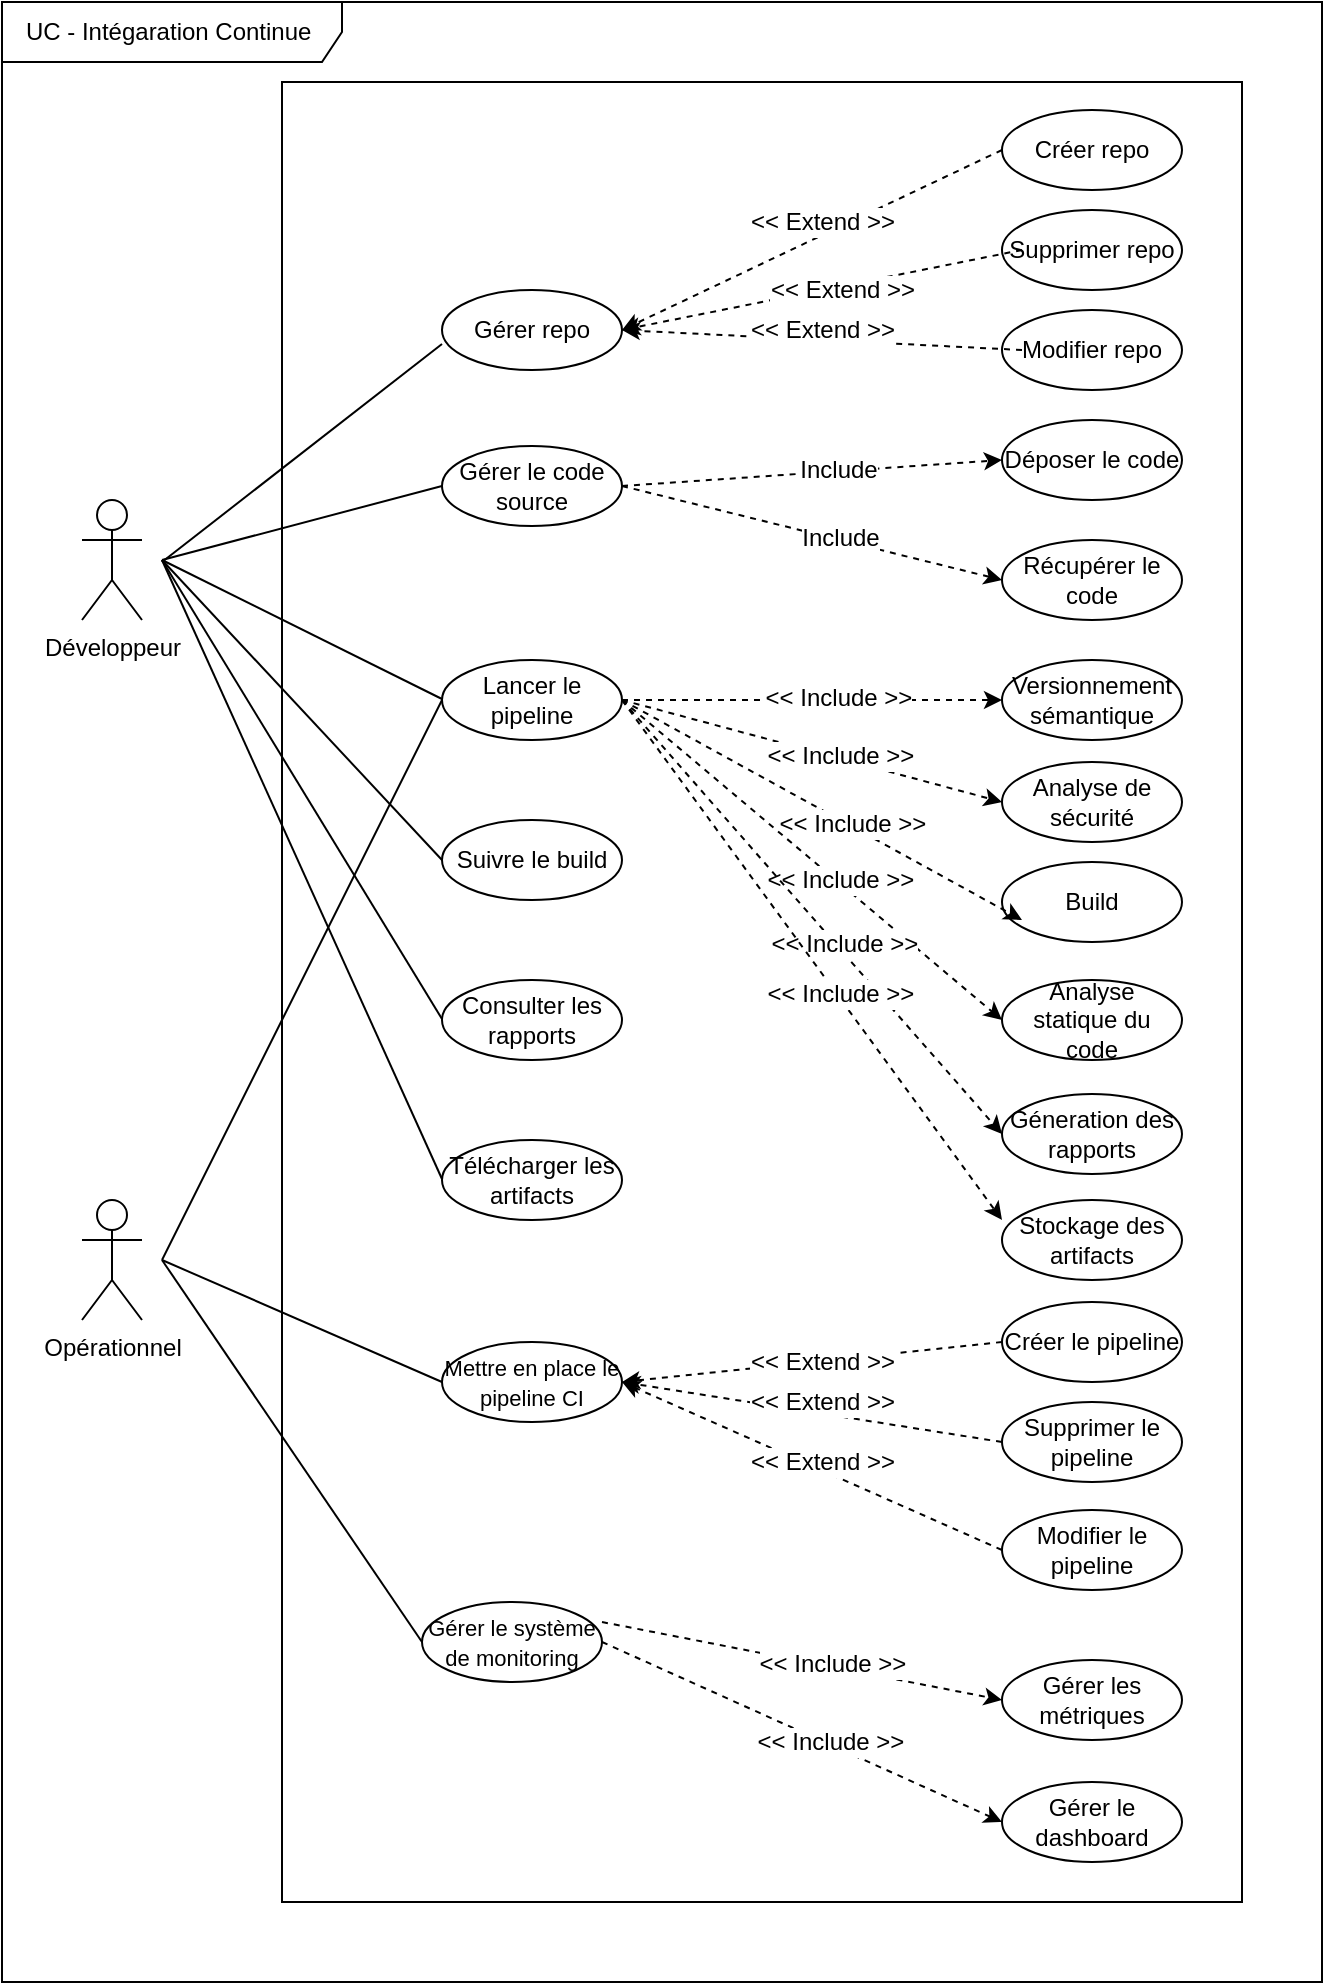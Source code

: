 <mxfile version="20.2.6" type="github" pages="6">
  <diagram id="shwt-UwQIRlnDQt5FEmr" name="Page-1">
    <mxGraphModel dx="1137" dy="1828" grid="1" gridSize="10" guides="1" tooltips="1" connect="1" arrows="1" fold="1" page="1" pageScale="1" pageWidth="827" pageHeight="1169" math="0" shadow="0">
      <root>
        <mxCell id="0" />
        <mxCell id="1" parent="0" />
        <mxCell id="JTd3pS-uND5MpYkCDqO_-84" value="UC - Intégaration Continue&amp;nbsp;" style="shape=umlFrame;whiteSpace=wrap;html=1;width=170;height=30;" vertex="1" parent="1">
          <mxGeometry x="60" y="-1130" width="660" height="990" as="geometry" />
        </mxCell>
        <mxCell id="JTd3pS-uND5MpYkCDqO_-157" value="" style="rounded=0;whiteSpace=wrap;html=1;" vertex="1" parent="1">
          <mxGeometry x="200" y="-1090" width="480" height="910" as="geometry" />
        </mxCell>
        <mxCell id="JTd3pS-uND5MpYkCDqO_-158" value="Développeur&lt;br&gt;" style="shape=umlActor;verticalLabelPosition=bottom;verticalAlign=top;html=1;outlineConnect=0;" vertex="1" parent="1">
          <mxGeometry x="100" y="-881" width="30" height="60" as="geometry" />
        </mxCell>
        <mxCell id="JTd3pS-uND5MpYkCDqO_-159" value="Opérationnel&lt;br&gt;" style="shape=umlActor;verticalLabelPosition=bottom;verticalAlign=top;html=1;outlineConnect=0;" vertex="1" parent="1">
          <mxGeometry x="100" y="-531" width="30" height="60" as="geometry" />
        </mxCell>
        <mxCell id="JTd3pS-uND5MpYkCDqO_-160" value="Gérer repo" style="ellipse;whiteSpace=wrap;html=1;" vertex="1" parent="1">
          <mxGeometry x="280" y="-986" width="90" height="40" as="geometry" />
        </mxCell>
        <mxCell id="JTd3pS-uND5MpYkCDqO_-161" value="Gérer le code source" style="ellipse;whiteSpace=wrap;html=1;" vertex="1" parent="1">
          <mxGeometry x="280" y="-908" width="90" height="40" as="geometry" />
        </mxCell>
        <mxCell id="JTd3pS-uND5MpYkCDqO_-162" value="Lancer le pipeline" style="ellipse;whiteSpace=wrap;html=1;" vertex="1" parent="1">
          <mxGeometry x="280" y="-801" width="90" height="40" as="geometry" />
        </mxCell>
        <mxCell id="JTd3pS-uND5MpYkCDqO_-163" value="Suivre le build" style="ellipse;whiteSpace=wrap;html=1;" vertex="1" parent="1">
          <mxGeometry x="280" y="-721" width="90" height="40" as="geometry" />
        </mxCell>
        <mxCell id="JTd3pS-uND5MpYkCDqO_-164" value="Consulter les rapports" style="ellipse;whiteSpace=wrap;html=1;" vertex="1" parent="1">
          <mxGeometry x="280" y="-641" width="90" height="40" as="geometry" />
        </mxCell>
        <mxCell id="JTd3pS-uND5MpYkCDqO_-165" value="Télécharger les artifacts" style="ellipse;whiteSpace=wrap;html=1;" vertex="1" parent="1">
          <mxGeometry x="280" y="-561" width="90" height="40" as="geometry" />
        </mxCell>
        <mxCell id="JTd3pS-uND5MpYkCDqO_-166" value="&lt;font style=&quot;font-size: 11px;&quot;&gt;Mettre en place le pipeline CI&lt;/font&gt;" style="ellipse;whiteSpace=wrap;html=1;" vertex="1" parent="1">
          <mxGeometry x="280" y="-460" width="90" height="40" as="geometry" />
        </mxCell>
        <mxCell id="JTd3pS-uND5MpYkCDqO_-167" value="" style="endArrow=none;html=1;rounded=0;entryX=0;entryY=0.5;entryDx=0;entryDy=0;endFill=0;" edge="1" parent="1" target="JTd3pS-uND5MpYkCDqO_-161">
          <mxGeometry width="50" height="50" relative="1" as="geometry">
            <mxPoint x="140" y="-851" as="sourcePoint" />
            <mxPoint x="280" y="-921" as="targetPoint" />
          </mxGeometry>
        </mxCell>
        <mxCell id="JTd3pS-uND5MpYkCDqO_-168" value="" style="endArrow=none;html=1;rounded=0;entryX=0;entryY=0.5;entryDx=0;entryDy=0;endFill=0;" edge="1" parent="1">
          <mxGeometry width="50" height="50" relative="1" as="geometry">
            <mxPoint x="140" y="-851" as="sourcePoint" />
            <mxPoint x="280" y="-781.5" as="targetPoint" />
          </mxGeometry>
        </mxCell>
        <mxCell id="JTd3pS-uND5MpYkCDqO_-169" value="" style="endArrow=none;html=1;rounded=0;entryX=0;entryY=0.5;entryDx=0;entryDy=0;endFill=0;" edge="1" parent="1" target="JTd3pS-uND5MpYkCDqO_-163">
          <mxGeometry width="50" height="50" relative="1" as="geometry">
            <mxPoint x="140" y="-851" as="sourcePoint" />
            <mxPoint x="290" y="-771.5" as="targetPoint" />
          </mxGeometry>
        </mxCell>
        <mxCell id="JTd3pS-uND5MpYkCDqO_-170" value="" style="endArrow=none;html=1;rounded=0;entryX=0;entryY=0.5;entryDx=0;entryDy=0;endFill=0;" edge="1" parent="1">
          <mxGeometry width="50" height="50" relative="1" as="geometry">
            <mxPoint x="140" y="-851" as="sourcePoint" />
            <mxPoint x="280" y="-621.5" as="targetPoint" />
          </mxGeometry>
        </mxCell>
        <mxCell id="JTd3pS-uND5MpYkCDqO_-171" value="" style="endArrow=none;html=1;rounded=0;entryX=0;entryY=0.5;entryDx=0;entryDy=0;endFill=0;" edge="1" parent="1">
          <mxGeometry width="50" height="50" relative="1" as="geometry">
            <mxPoint x="140" y="-851" as="sourcePoint" />
            <mxPoint x="280" y="-541.5" as="targetPoint" />
          </mxGeometry>
        </mxCell>
        <mxCell id="JTd3pS-uND5MpYkCDqO_-172" value="&lt;font style=&quot;font-size: 11px;&quot;&gt;Gérer le système de monitoring&lt;/font&gt;" style="ellipse;whiteSpace=wrap;html=1;" vertex="1" parent="1">
          <mxGeometry x="270" y="-330" width="90" height="40" as="geometry" />
        </mxCell>
        <mxCell id="JTd3pS-uND5MpYkCDqO_-173" value="" style="endArrow=none;html=1;rounded=0;fontSize=11;endFill=0;entryX=0;entryY=0.5;entryDx=0;entryDy=0;" edge="1" parent="1" target="JTd3pS-uND5MpYkCDqO_-172">
          <mxGeometry width="50" height="50" relative="1" as="geometry">
            <mxPoint x="140" y="-501" as="sourcePoint" />
            <mxPoint x="270" y="-320" as="targetPoint" />
          </mxGeometry>
        </mxCell>
        <mxCell id="JTd3pS-uND5MpYkCDqO_-174" value="" style="endArrow=none;html=1;rounded=0;fontSize=11;entryX=0;entryY=0.5;entryDx=0;entryDy=0;endFill=0;" edge="1" parent="1" target="JTd3pS-uND5MpYkCDqO_-166">
          <mxGeometry width="50" height="50" relative="1" as="geometry">
            <mxPoint x="140" y="-501" as="sourcePoint" />
            <mxPoint x="290" y="-396" as="targetPoint" />
          </mxGeometry>
        </mxCell>
        <mxCell id="JTd3pS-uND5MpYkCDqO_-175" value="" style="endArrow=none;html=1;rounded=0;fontSize=11;endFill=0;" edge="1" parent="1">
          <mxGeometry width="50" height="50" relative="1" as="geometry">
            <mxPoint x="140" y="-501" as="sourcePoint" />
            <mxPoint x="280" y="-781" as="targetPoint" />
          </mxGeometry>
        </mxCell>
        <mxCell id="JTd3pS-uND5MpYkCDqO_-176" value="Créer repo" style="ellipse;whiteSpace=wrap;html=1;" vertex="1" parent="1">
          <mxGeometry x="560" y="-1076" width="90" height="40" as="geometry" />
        </mxCell>
        <mxCell id="JTd3pS-uND5MpYkCDqO_-177" value="Supprimer repo" style="ellipse;whiteSpace=wrap;html=1;" vertex="1" parent="1">
          <mxGeometry x="560" y="-1026" width="90" height="40" as="geometry" />
        </mxCell>
        <mxCell id="JTd3pS-uND5MpYkCDqO_-178" value="Modifier repo" style="ellipse;whiteSpace=wrap;html=1;" vertex="1" parent="1">
          <mxGeometry x="560" y="-976" width="90" height="40" as="geometry" />
        </mxCell>
        <mxCell id="JTd3pS-uND5MpYkCDqO_-179" value="Déposer le code" style="ellipse;whiteSpace=wrap;html=1;" vertex="1" parent="1">
          <mxGeometry x="560" y="-921" width="90" height="40" as="geometry" />
        </mxCell>
        <mxCell id="JTd3pS-uND5MpYkCDqO_-180" value="Récupérer le code" style="ellipse;whiteSpace=wrap;html=1;" vertex="1" parent="1">
          <mxGeometry x="560" y="-861" width="90" height="40" as="geometry" />
        </mxCell>
        <mxCell id="JTd3pS-uND5MpYkCDqO_-181" value="" style="endArrow=classic;html=1;rounded=0;entryX=0;entryY=0.5;entryDx=0;entryDy=0;exitX=0;exitY=0.5;exitDx=0;exitDy=0;dashed=1;" edge="1" parent="1" source="JTd3pS-uND5MpYkCDqO_-176">
          <mxGeometry width="50" height="50" relative="1" as="geometry">
            <mxPoint x="510" y="-1046" as="sourcePoint" />
            <mxPoint x="370" y="-966" as="targetPoint" />
          </mxGeometry>
        </mxCell>
        <mxCell id="JTd3pS-uND5MpYkCDqO_-182" value="" style="endArrow=classic;html=1;rounded=0;entryX=0;entryY=0.5;entryDx=0;entryDy=0;dashed=1;" edge="1" parent="1">
          <mxGeometry width="50" height="50" relative="1" as="geometry">
            <mxPoint x="570" y="-1006" as="sourcePoint" />
            <mxPoint x="370" y="-966" as="targetPoint" />
          </mxGeometry>
        </mxCell>
        <mxCell id="JTd3pS-uND5MpYkCDqO_-183" value="" style="endArrow=classic;html=1;rounded=0;entryX=1;entryY=0.5;entryDx=0;entryDy=0;exitX=1;exitY=0.5;exitDx=0;exitDy=0;dashed=1;" edge="1" parent="1" target="JTd3pS-uND5MpYkCDqO_-160">
          <mxGeometry width="50" height="50" relative="1" as="geometry">
            <mxPoint x="570" y="-956" as="sourcePoint" />
            <mxPoint x="380" y="-966" as="targetPoint" />
          </mxGeometry>
        </mxCell>
        <mxCell id="JTd3pS-uND5MpYkCDqO_-184" value="" style="endArrow=classic;html=1;rounded=0;entryX=0;entryY=0.5;entryDx=0;entryDy=0;exitX=1;exitY=0.5;exitDx=0;exitDy=0;dashed=1;" edge="1" parent="1" target="JTd3pS-uND5MpYkCDqO_-180">
          <mxGeometry width="50" height="50" relative="1" as="geometry">
            <mxPoint x="370" y="-888.0" as="sourcePoint" />
            <mxPoint x="570" y="-878" as="targetPoint" />
          </mxGeometry>
        </mxCell>
        <mxCell id="JTd3pS-uND5MpYkCDqO_-185" value="Include" style="edgeLabel;html=1;align=center;verticalAlign=middle;resizable=0;points=[];fontSize=12;" vertex="1" connectable="0" parent="JTd3pS-uND5MpYkCDqO_-184">
          <mxGeometry x="0.137" y="1" relative="1" as="geometry">
            <mxPoint as="offset" />
          </mxGeometry>
        </mxCell>
        <mxCell id="JTd3pS-uND5MpYkCDqO_-186" value="" style="endArrow=classic;html=1;rounded=0;entryX=0;entryY=0.5;entryDx=0;entryDy=0;exitX=1;exitY=0.5;exitDx=0;exitDy=0;dashed=1;" edge="1" parent="1" target="JTd3pS-uND5MpYkCDqO_-179">
          <mxGeometry width="50" height="50" relative="1" as="geometry">
            <mxPoint x="370" y="-888.0" as="sourcePoint" />
            <mxPoint x="570" y="-878" as="targetPoint" />
          </mxGeometry>
        </mxCell>
        <mxCell id="JTd3pS-uND5MpYkCDqO_-187" value="&lt;font style=&quot;font-size: 12px;&quot;&gt;Include&lt;/font&gt;" style="edgeLabel;html=1;align=center;verticalAlign=middle;resizable=0;points=[];fontSize=11;" vertex="1" connectable="0" parent="JTd3pS-uND5MpYkCDqO_-186">
          <mxGeometry x="0.139" y="1" relative="1" as="geometry">
            <mxPoint as="offset" />
          </mxGeometry>
        </mxCell>
        <mxCell id="JTd3pS-uND5MpYkCDqO_-188" value="Versionnement sémantique" style="ellipse;whiteSpace=wrap;html=1;" vertex="1" parent="1">
          <mxGeometry x="560" y="-801" width="90" height="40" as="geometry" />
        </mxCell>
        <mxCell id="JTd3pS-uND5MpYkCDqO_-189" value="Build" style="ellipse;whiteSpace=wrap;html=1;" vertex="1" parent="1">
          <mxGeometry x="560" y="-700" width="90" height="40" as="geometry" />
        </mxCell>
        <mxCell id="JTd3pS-uND5MpYkCDqO_-190" value="Analyse statique du code" style="ellipse;whiteSpace=wrap;html=1;" vertex="1" parent="1">
          <mxGeometry x="560" y="-641" width="90" height="40" as="geometry" />
        </mxCell>
        <mxCell id="JTd3pS-uND5MpYkCDqO_-191" value="Géneration des rapports" style="ellipse;whiteSpace=wrap;html=1;" vertex="1" parent="1">
          <mxGeometry x="560" y="-584" width="90" height="40" as="geometry" />
        </mxCell>
        <mxCell id="JTd3pS-uND5MpYkCDqO_-192" value="Analyse de sécurité" style="ellipse;whiteSpace=wrap;html=1;" vertex="1" parent="1">
          <mxGeometry x="560" y="-750" width="90" height="40" as="geometry" />
        </mxCell>
        <mxCell id="JTd3pS-uND5MpYkCDqO_-193" value="Stockage des artifacts" style="ellipse;whiteSpace=wrap;html=1;" vertex="1" parent="1">
          <mxGeometry x="560" y="-531" width="90" height="40" as="geometry" />
        </mxCell>
        <mxCell id="JTd3pS-uND5MpYkCDqO_-194" value="" style="endArrow=classic;html=1;rounded=0;entryX=0;entryY=0.5;entryDx=0;entryDy=0;exitX=1;exitY=0.5;exitDx=0;exitDy=0;dashed=1;" edge="1" parent="1" target="JTd3pS-uND5MpYkCDqO_-188">
          <mxGeometry width="50" height="50" relative="1" as="geometry">
            <mxPoint x="370" y="-781" as="sourcePoint" />
            <mxPoint x="570.0" y="-721" as="targetPoint" />
          </mxGeometry>
        </mxCell>
        <mxCell id="JTd3pS-uND5MpYkCDqO_-195" value="&lt;span style=&quot;color: rgb(0, 0, 0); font-family: Helvetica; font-size: 12px; font-style: normal; font-variant-ligatures: normal; font-variant-caps: normal; font-weight: 400; letter-spacing: normal; orphans: 2; text-align: center; text-indent: 0px; text-transform: none; widows: 2; word-spacing: 0px; -webkit-text-stroke-width: 0px; background-color: rgb(255, 255, 255); text-decoration-thickness: initial; text-decoration-style: initial; text-decoration-color: initial; float: none; display: inline !important;&quot;&gt;&amp;lt;&amp;lt; Include &amp;gt;&amp;gt;&lt;/span&gt;" style="edgeLabel;html=1;align=center;verticalAlign=middle;resizable=0;points=[];fontSize=12;" vertex="1" connectable="0" parent="JTd3pS-uND5MpYkCDqO_-194">
          <mxGeometry x="0.137" y="1" relative="1" as="geometry">
            <mxPoint as="offset" />
          </mxGeometry>
        </mxCell>
        <mxCell id="JTd3pS-uND5MpYkCDqO_-196" value="" style="endArrow=classic;html=1;rounded=0;exitX=1;exitY=0.5;exitDx=0;exitDy=0;dashed=1;" edge="1" parent="1" source="JTd3pS-uND5MpYkCDqO_-162">
          <mxGeometry width="50" height="50" relative="1" as="geometry">
            <mxPoint x="380" y="-731" as="sourcePoint" />
            <mxPoint x="570" y="-671" as="targetPoint" />
          </mxGeometry>
        </mxCell>
        <mxCell id="JTd3pS-uND5MpYkCDqO_-197" value="&lt;span style=&quot;color: rgb(0, 0, 0); font-family: Helvetica; font-size: 12px; font-style: normal; font-variant-ligatures: normal; font-variant-caps: normal; font-weight: 400; letter-spacing: normal; orphans: 2; text-align: center; text-indent: 0px; text-transform: none; widows: 2; word-spacing: 0px; -webkit-text-stroke-width: 0px; background-color: rgb(255, 255, 255); text-decoration-thickness: initial; text-decoration-style: initial; text-decoration-color: initial; float: none; display: inline !important;&quot;&gt;&amp;lt;&amp;lt; Include &amp;gt;&amp;gt;&lt;/span&gt;" style="edgeLabel;html=1;align=center;verticalAlign=middle;resizable=0;points=[];fontSize=12;" vertex="1" connectable="0" parent="JTd3pS-uND5MpYkCDqO_-196">
          <mxGeometry x="0.137" y="1" relative="1" as="geometry">
            <mxPoint as="offset" />
          </mxGeometry>
        </mxCell>
        <mxCell id="JTd3pS-uND5MpYkCDqO_-198" value="" style="endArrow=classic;html=1;rounded=0;entryX=0;entryY=0.5;entryDx=0;entryDy=0;dashed=1;" edge="1" parent="1" target="JTd3pS-uND5MpYkCDqO_-190">
          <mxGeometry width="50" height="50" relative="1" as="geometry">
            <mxPoint x="370" y="-781" as="sourcePoint" />
            <mxPoint x="570.0" y="-601" as="targetPoint" />
          </mxGeometry>
        </mxCell>
        <mxCell id="JTd3pS-uND5MpYkCDqO_-199" value="&lt;span style=&quot;color: rgb(0, 0, 0); font-family: Helvetica; font-size: 12px; font-style: normal; font-variant-ligatures: normal; font-variant-caps: normal; font-weight: 400; letter-spacing: normal; orphans: 2; text-align: center; text-indent: 0px; text-transform: none; widows: 2; word-spacing: 0px; -webkit-text-stroke-width: 0px; background-color: rgb(255, 255, 255); text-decoration-thickness: initial; text-decoration-style: initial; text-decoration-color: initial; float: none; display: inline !important;&quot;&gt;&amp;lt;&amp;lt; Include &amp;gt;&amp;gt;&lt;/span&gt;" style="edgeLabel;html=1;align=center;verticalAlign=middle;resizable=0;points=[];fontSize=12;" vertex="1" connectable="0" parent="JTd3pS-uND5MpYkCDqO_-198">
          <mxGeometry x="0.137" y="1" relative="1" as="geometry">
            <mxPoint as="offset" />
          </mxGeometry>
        </mxCell>
        <mxCell id="JTd3pS-uND5MpYkCDqO_-200" value="" style="endArrow=classic;html=1;rounded=0;entryX=0;entryY=0.5;entryDx=0;entryDy=0;dashed=1;" edge="1" parent="1" target="JTd3pS-uND5MpYkCDqO_-191">
          <mxGeometry width="50" height="50" relative="1" as="geometry">
            <mxPoint x="370" y="-781" as="sourcePoint" />
            <mxPoint x="570.0" y="-531" as="targetPoint" />
          </mxGeometry>
        </mxCell>
        <mxCell id="JTd3pS-uND5MpYkCDqO_-201" value="&lt;span style=&quot;color: rgb(0, 0, 0); font-family: Helvetica; font-size: 12px; font-style: normal; font-variant-ligatures: normal; font-variant-caps: normal; font-weight: 400; letter-spacing: normal; orphans: 2; text-align: center; text-indent: 0px; text-transform: none; widows: 2; word-spacing: 0px; -webkit-text-stroke-width: 0px; background-color: rgb(255, 255, 255); text-decoration-thickness: initial; text-decoration-style: initial; text-decoration-color: initial; float: none; display: inline !important;&quot;&gt;&amp;lt;&amp;lt; Include &amp;gt;&amp;gt;&lt;/span&gt;" style="edgeLabel;html=1;align=center;verticalAlign=middle;resizable=0;points=[];fontSize=12;" vertex="1" connectable="0" parent="JTd3pS-uND5MpYkCDqO_-200">
          <mxGeometry x="0.137" y="1" relative="1" as="geometry">
            <mxPoint x="2" y="-1" as="offset" />
          </mxGeometry>
        </mxCell>
        <mxCell id="JTd3pS-uND5MpYkCDqO_-202" value="" style="endArrow=classic;html=1;rounded=0;entryX=0;entryY=0.5;entryDx=0;entryDy=0;dashed=1;" edge="1" parent="1" target="JTd3pS-uND5MpYkCDqO_-192">
          <mxGeometry width="50" height="50" relative="1" as="geometry">
            <mxPoint x="370" y="-781" as="sourcePoint" />
            <mxPoint x="680.0" y="-631" as="targetPoint" />
          </mxGeometry>
        </mxCell>
        <mxCell id="JTd3pS-uND5MpYkCDqO_-203" value="&lt;span style=&quot;color: rgb(0, 0, 0); font-family: Helvetica; font-size: 12px; font-style: normal; font-variant-ligatures: normal; font-variant-caps: normal; font-weight: 400; letter-spacing: normal; orphans: 2; text-align: center; text-indent: 0px; text-transform: none; widows: 2; word-spacing: 0px; -webkit-text-stroke-width: 0px; background-color: rgb(255, 255, 255); text-decoration-thickness: initial; text-decoration-style: initial; text-decoration-color: initial; float: none; display: inline !important;&quot;&gt;&amp;lt;&amp;lt; Include &amp;gt;&amp;gt;&lt;/span&gt;" style="edgeLabel;html=1;align=center;verticalAlign=middle;resizable=0;points=[];fontSize=12;" vertex="1" connectable="0" parent="JTd3pS-uND5MpYkCDqO_-202">
          <mxGeometry x="0.137" y="1" relative="1" as="geometry">
            <mxPoint as="offset" />
          </mxGeometry>
        </mxCell>
        <mxCell id="JTd3pS-uND5MpYkCDqO_-204" value="" style="endArrow=classic;html=1;rounded=0;entryX=0;entryY=0.25;entryDx=0;entryDy=0;exitX=1;exitY=0.5;exitDx=0;exitDy=0;entryPerimeter=0;dashed=1;" edge="1" parent="1" source="JTd3pS-uND5MpYkCDqO_-162" target="JTd3pS-uND5MpYkCDqO_-193">
          <mxGeometry width="50" height="50" relative="1" as="geometry">
            <mxPoint x="250" y="-661" as="sourcePoint" />
            <mxPoint x="570.0" y="-471" as="targetPoint" />
          </mxGeometry>
        </mxCell>
        <mxCell id="JTd3pS-uND5MpYkCDqO_-205" value="&lt;span style=&quot;color: rgb(0, 0, 0); font-family: Helvetica; font-size: 12px; font-style: normal; font-variant-ligatures: normal; font-variant-caps: normal; font-weight: 400; letter-spacing: normal; orphans: 2; text-align: center; text-indent: 0px; text-transform: none; widows: 2; word-spacing: 0px; -webkit-text-stroke-width: 0px; background-color: rgb(255, 255, 255); text-decoration-thickness: initial; text-decoration-style: initial; text-decoration-color: initial; float: none; display: inline !important;&quot;&gt;&amp;lt;&amp;lt; Include &amp;gt;&amp;gt;&lt;/span&gt;" style="edgeLabel;html=1;align=center;verticalAlign=middle;resizable=0;points=[];fontSize=12;" vertex="1" connectable="0" parent="JTd3pS-uND5MpYkCDqO_-204">
          <mxGeometry x="0.137" y="1" relative="1" as="geometry">
            <mxPoint as="offset" />
          </mxGeometry>
        </mxCell>
        <mxCell id="JTd3pS-uND5MpYkCDqO_-206" value="Créer le pipeline" style="ellipse;whiteSpace=wrap;html=1;" vertex="1" parent="1">
          <mxGeometry x="560" y="-480" width="90" height="40" as="geometry" />
        </mxCell>
        <mxCell id="JTd3pS-uND5MpYkCDqO_-207" value="Supprimer le pipeline" style="ellipse;whiteSpace=wrap;html=1;" vertex="1" parent="1">
          <mxGeometry x="560" y="-430" width="90" height="40" as="geometry" />
        </mxCell>
        <mxCell id="JTd3pS-uND5MpYkCDqO_-208" value="Modifier le pipeline" style="ellipse;whiteSpace=wrap;html=1;" vertex="1" parent="1">
          <mxGeometry x="560" y="-376" width="90" height="40" as="geometry" />
        </mxCell>
        <mxCell id="JTd3pS-uND5MpYkCDqO_-209" value="" style="endArrow=classic;html=1;rounded=0;fontSize=12;entryX=1;entryY=0.5;entryDx=0;entryDy=0;exitX=0;exitY=0.5;exitDx=0;exitDy=0;dashed=1;" edge="1" parent="1" source="JTd3pS-uND5MpYkCDqO_-206" target="JTd3pS-uND5MpYkCDqO_-166">
          <mxGeometry width="50" height="50" relative="1" as="geometry">
            <mxPoint x="480" y="-461" as="sourcePoint" />
            <mxPoint x="530" y="-511" as="targetPoint" />
          </mxGeometry>
        </mxCell>
        <mxCell id="JTd3pS-uND5MpYkCDqO_-210" value="" style="endArrow=classic;html=1;rounded=0;fontSize=12;entryX=1;entryY=0.5;entryDx=0;entryDy=0;dashed=1;exitX=0;exitY=0.5;exitDx=0;exitDy=0;" edge="1" parent="1" source="JTd3pS-uND5MpYkCDqO_-207" target="JTd3pS-uND5MpYkCDqO_-166">
          <mxGeometry width="50" height="50" relative="1" as="geometry">
            <mxPoint x="580" y="-396" as="sourcePoint" />
            <mxPoint x="380" y="-426" as="targetPoint" />
          </mxGeometry>
        </mxCell>
        <mxCell id="JTd3pS-uND5MpYkCDqO_-211" value="" style="endArrow=classic;html=1;rounded=0;fontSize=12;entryX=1;entryY=0.5;entryDx=0;entryDy=0;dashed=1;exitX=0;exitY=0.5;exitDx=0;exitDy=0;" edge="1" parent="1" source="JTd3pS-uND5MpYkCDqO_-208" target="JTd3pS-uND5MpYkCDqO_-166">
          <mxGeometry width="50" height="50" relative="1" as="geometry">
            <mxPoint x="550" y="-360" as="sourcePoint" />
            <mxPoint x="370" y="-371" as="targetPoint" />
          </mxGeometry>
        </mxCell>
        <mxCell id="JTd3pS-uND5MpYkCDqO_-212" value="Gérer les métriques" style="ellipse;whiteSpace=wrap;html=1;" vertex="1" parent="1">
          <mxGeometry x="560" y="-301" width="90" height="40" as="geometry" />
        </mxCell>
        <mxCell id="JTd3pS-uND5MpYkCDqO_-213" value="Gérer le dashboard" style="ellipse;whiteSpace=wrap;html=1;" vertex="1" parent="1">
          <mxGeometry x="560" y="-240" width="90" height="40" as="geometry" />
        </mxCell>
        <mxCell id="JTd3pS-uND5MpYkCDqO_-214" value="" style="endArrow=classic;html=1;rounded=0;entryX=0;entryY=0.5;entryDx=0;entryDy=0;exitX=1;exitY=0.25;exitDx=0;exitDy=0;dashed=1;exitPerimeter=0;" edge="1" parent="1" source="JTd3pS-uND5MpYkCDqO_-172" target="JTd3pS-uND5MpYkCDqO_-212">
          <mxGeometry width="50" height="50" relative="1" as="geometry">
            <mxPoint x="370" y="-396" as="sourcePoint" />
            <mxPoint x="570.0" y="-346" as="targetPoint" />
          </mxGeometry>
        </mxCell>
        <mxCell id="JTd3pS-uND5MpYkCDqO_-215" value="&amp;lt;&amp;lt; Include &amp;gt;&amp;gt;" style="edgeLabel;html=1;align=center;verticalAlign=middle;resizable=0;points=[];fontSize=12;" vertex="1" connectable="0" parent="JTd3pS-uND5MpYkCDqO_-214">
          <mxGeometry x="0.137" y="1" relative="1" as="geometry">
            <mxPoint x="1" as="offset" />
          </mxGeometry>
        </mxCell>
        <mxCell id="JTd3pS-uND5MpYkCDqO_-216" value="" style="endArrow=classic;html=1;rounded=0;entryX=0;entryY=0.5;entryDx=0;entryDy=0;exitX=1;exitY=0.5;exitDx=0;exitDy=0;dashed=1;" edge="1" parent="1" source="JTd3pS-uND5MpYkCDqO_-172" target="JTd3pS-uND5MpYkCDqO_-213">
          <mxGeometry width="50" height="50" relative="1" as="geometry">
            <mxPoint x="370" y="-341" as="sourcePoint" />
            <mxPoint x="580" y="-226" as="targetPoint" />
          </mxGeometry>
        </mxCell>
        <mxCell id="JTd3pS-uND5MpYkCDqO_-217" value="&lt;span style=&quot;color: rgb(0, 0, 0); font-family: Helvetica; font-size: 12px; font-style: normal; font-variant-ligatures: normal; font-variant-caps: normal; font-weight: 400; letter-spacing: normal; orphans: 2; text-align: center; text-indent: 0px; text-transform: none; widows: 2; word-spacing: 0px; -webkit-text-stroke-width: 0px; background-color: rgb(255, 255, 255); text-decoration-thickness: initial; text-decoration-style: initial; text-decoration-color: initial; float: none; display: inline !important;&quot;&gt;&amp;lt;&amp;lt; Include &amp;gt;&amp;gt;&lt;/span&gt;" style="edgeLabel;html=1;align=center;verticalAlign=middle;resizable=0;points=[];fontSize=12;" vertex="1" connectable="0" parent="JTd3pS-uND5MpYkCDqO_-216">
          <mxGeometry x="0.137" y="1" relative="1" as="geometry">
            <mxPoint as="offset" />
          </mxGeometry>
        </mxCell>
        <mxCell id="JTd3pS-uND5MpYkCDqO_-218" value="" style="endArrow=none;html=1;rounded=0;strokeColor=default;entryX=0;entryY=0.675;entryDx=0;entryDy=0;entryPerimeter=0;" edge="1" parent="1" target="JTd3pS-uND5MpYkCDqO_-160">
          <mxGeometry width="50" height="50" relative="1" as="geometry">
            <mxPoint x="140" y="-850.0" as="sourcePoint" />
            <mxPoint x="430" y="-931" as="targetPoint" />
          </mxGeometry>
        </mxCell>
        <mxCell id="JTd3pS-uND5MpYkCDqO_-219" value="&amp;lt;&amp;lt; Extend &amp;gt;&amp;gt;" style="edgeLabel;html=1;align=center;verticalAlign=middle;resizable=0;points=[];fontSize=12;" vertex="1" connectable="0" parent="1">
          <mxGeometry x="469.998" y="-1019.996" as="geometry" />
        </mxCell>
        <mxCell id="JTd3pS-uND5MpYkCDqO_-220" value="&amp;lt;&amp;lt; Extend &amp;gt;&amp;gt;" style="edgeLabel;html=1;align=center;verticalAlign=middle;resizable=0;points=[];fontSize=12;" vertex="1" connectable="0" parent="1">
          <mxGeometry x="479.998" y="-985.996" as="geometry" />
        </mxCell>
        <mxCell id="JTd3pS-uND5MpYkCDqO_-221" value="&amp;lt;&amp;lt; Extend &amp;gt;&amp;gt;" style="edgeLabel;html=1;align=center;verticalAlign=middle;resizable=0;points=[];fontSize=12;" vertex="1" connectable="0" parent="1">
          <mxGeometry x="469.998" y="-965.996" as="geometry" />
        </mxCell>
        <mxCell id="JTd3pS-uND5MpYkCDqO_-222" value="&amp;lt;&amp;lt; Extend &amp;gt;&amp;gt;" style="edgeLabel;html=1;align=center;verticalAlign=middle;resizable=0;points=[];fontSize=12;" vertex="1" connectable="0" parent="1">
          <mxGeometry x="469.998" y="-449.996" as="geometry" />
        </mxCell>
        <mxCell id="JTd3pS-uND5MpYkCDqO_-223" value="&amp;lt;&amp;lt; Extend &amp;gt;&amp;gt;" style="edgeLabel;html=1;align=center;verticalAlign=middle;resizable=0;points=[];fontSize=12;" vertex="1" connectable="0" parent="1">
          <mxGeometry x="469.998" y="-429.996" as="geometry" />
        </mxCell>
        <mxCell id="JTd3pS-uND5MpYkCDqO_-224" value="&amp;lt;&amp;lt; Extend &amp;gt;&amp;gt;" style="edgeLabel;html=1;align=center;verticalAlign=middle;resizable=0;points=[];fontSize=12;" vertex="1" connectable="0" parent="1">
          <mxGeometry x="469.998" y="-399.996" as="geometry" />
        </mxCell>
      </root>
    </mxGraphModel>
  </diagram>
  <diagram id="TWfw_psaHM4cEn67Q7gZ" name="Page-2">
    <mxGraphModel dx="1137" dy="1828" grid="1" gridSize="10" guides="1" tooltips="1" connect="1" arrows="1" fold="1" page="1" pageScale="1" pageWidth="827" pageHeight="1169" math="0" shadow="0">
      <root>
        <mxCell id="0" />
        <mxCell id="1" parent="0" />
        <mxCell id="XNAvpIbL3rStw8ZmLhLa-1" value="" style="rounded=0;whiteSpace=wrap;html=1;" vertex="1" parent="1">
          <mxGeometry x="160" y="-1130" width="620" height="610" as="geometry" />
        </mxCell>
        <mxCell id="XNAvpIbL3rStw8ZmLhLa-2" value="Opérationnel" style="shape=umlActor;verticalLabelPosition=bottom;verticalAlign=top;html=1;outlineConnect=0;" vertex="1" parent="1">
          <mxGeometry x="39" y="-974" width="30" height="60" as="geometry" />
        </mxCell>
        <mxCell id="XNAvpIbL3rStw8ZmLhLa-3" value="Testeur" style="shape=umlActor;verticalLabelPosition=bottom;verticalAlign=top;html=1;outlineConnect=0;" vertex="1" parent="1">
          <mxGeometry x="39" y="-757" width="30" height="60" as="geometry" />
        </mxCell>
        <mxCell id="XNAvpIbL3rStw8ZmLhLa-4" value="Client" style="shape=umlActor;verticalLabelPosition=bottom;verticalAlign=top;html=1;outlineConnect=0;" vertex="1" parent="1">
          <mxGeometry x="39" y="-597" width="30" height="60" as="geometry" />
        </mxCell>
        <mxCell id="XNAvpIbL3rStw8ZmLhLa-5" value="Gérer le Cluster&lt;br&gt;d&#39;orchestration" style="ellipse;whiteSpace=wrap;html=1;" vertex="1" parent="1">
          <mxGeometry x="180" y="-1020" width="113" height="46" as="geometry" />
        </mxCell>
        <mxCell id="XNAvpIbL3rStw8ZmLhLa-6" value="Mettre en place le pipeline CD" style="ellipse;whiteSpace=wrap;html=1;" vertex="1" parent="1">
          <mxGeometry x="181" y="-850" width="112" height="50" as="geometry" />
        </mxCell>
        <mxCell id="XNAvpIbL3rStw8ZmLhLa-7" value="Récupérer l&#39;URL de test" style="ellipse;whiteSpace=wrap;html=1;" vertex="1" parent="1">
          <mxGeometry x="175" y="-740" width="117" height="43" as="geometry" />
        </mxCell>
        <mxCell id="XNAvpIbL3rStw8ZmLhLa-8" value="Récupérer l&#39;URL de production" style="ellipse;whiteSpace=wrap;html=1;" vertex="1" parent="1">
          <mxGeometry x="175" y="-580" width="127" height="43" as="geometry" />
        </mxCell>
        <mxCell id="XNAvpIbL3rStw8ZmLhLa-9" value="" style="endArrow=none;html=1;rounded=0;entryX=0;entryY=0.5;entryDx=0;entryDy=0;endFill=0;" edge="1" parent="1" target="XNAvpIbL3rStw8ZmLhLa-8">
          <mxGeometry width="50" height="50" relative="1" as="geometry">
            <mxPoint x="80" y="-559" as="sourcePoint" />
            <mxPoint x="92" y="-597" as="targetPoint" />
          </mxGeometry>
        </mxCell>
        <mxCell id="XNAvpIbL3rStw8ZmLhLa-10" value="" style="endArrow=none;html=1;rounded=0;entryX=0;entryY=0.5;entryDx=0;entryDy=0;endFill=0;" edge="1" parent="1">
          <mxGeometry width="50" height="50" relative="1" as="geometry">
            <mxPoint x="80" y="-718" as="sourcePoint" />
            <mxPoint x="175.0" y="-717.71" as="targetPoint" />
          </mxGeometry>
        </mxCell>
        <mxCell id="XNAvpIbL3rStw8ZmLhLa-11" value="" style="endArrow=none;html=1;rounded=0;entryX=0;entryY=0.5;entryDx=0;entryDy=0;endFill=0;" edge="1" parent="1" target="XNAvpIbL3rStw8ZmLhLa-5">
          <mxGeometry width="50" height="50" relative="1" as="geometry">
            <mxPoint x="80" y="-940" as="sourcePoint" />
            <mxPoint x="220" y="-994" as="targetPoint" />
          </mxGeometry>
        </mxCell>
        <mxCell id="XNAvpIbL3rStw8ZmLhLa-12" value="" style="endArrow=none;html=1;rounded=0;entryX=0;entryY=0.5;entryDx=0;entryDy=0;endFill=0;" edge="1" parent="1" target="XNAvpIbL3rStw8ZmLhLa-6">
          <mxGeometry width="50" height="50" relative="1" as="geometry">
            <mxPoint x="80" y="-940" as="sourcePoint" />
            <mxPoint x="225.0" y="-874.59" as="targetPoint" />
          </mxGeometry>
        </mxCell>
        <mxCell id="XNAvpIbL3rStw8ZmLhLa-13" value="" style="endArrow=classic;html=1;rounded=0;entryX=0;entryY=0.5;entryDx=0;entryDy=0;dashed=1;" edge="1" parent="1">
          <mxGeometry width="50" height="50" relative="1" as="geometry">
            <mxPoint x="293" y="-994" as="sourcePoint" />
            <mxPoint x="440.0" y="-1085" as="targetPoint" />
          </mxGeometry>
        </mxCell>
        <mxCell id="XNAvpIbL3rStw8ZmLhLa-14" value="&amp;lt;&amp;lt; Include &amp;gt;&amp;gt;" style="edgeLabel;html=1;align=center;verticalAlign=middle;resizable=0;points=[];fontSize=12;" vertex="1" connectable="0" parent="XNAvpIbL3rStw8ZmLhLa-13">
          <mxGeometry x="0.157" relative="1" as="geometry">
            <mxPoint x="-23" as="offset" />
          </mxGeometry>
        </mxCell>
        <mxCell id="XNAvpIbL3rStw8ZmLhLa-15" value="Configurer le Load Balancer&lt;br&gt;du Cluster&amp;nbsp;" style="ellipse;whiteSpace=wrap;html=1;" vertex="1" parent="1">
          <mxGeometry x="417" y="-1040" width="180" height="50" as="geometry" />
        </mxCell>
        <mxCell id="XNAvpIbL3rStw8ZmLhLa-16" value="Configurer l&#39;haute disponibilité du Cluster&amp;nbsp;" style="ellipse;whiteSpace=wrap;html=1;" vertex="1" parent="1">
          <mxGeometry x="417" y="-980" width="170" height="51" as="geometry" />
        </mxCell>
        <mxCell id="XNAvpIbL3rStw8ZmLhLa-17" value="Configurer la Scalability&lt;br&gt;du Cluster" style="ellipse;whiteSpace=wrap;html=1;" vertex="1" parent="1">
          <mxGeometry x="417" y="-920" width="170" height="41" as="geometry" />
        </mxCell>
        <mxCell id="XNAvpIbL3rStw8ZmLhLa-18" value="" style="endArrow=classic;html=1;rounded=0;entryX=0;entryY=0.5;entryDx=0;entryDy=0;dashed=1;" edge="1" parent="1" target="XNAvpIbL3rStw8ZmLhLa-15">
          <mxGeometry width="50" height="50" relative="1" as="geometry">
            <mxPoint x="310" y="-994" as="sourcePoint" />
            <mxPoint x="410" y="-1024" as="targetPoint" />
          </mxGeometry>
        </mxCell>
        <mxCell id="XNAvpIbL3rStw8ZmLhLa-19" value="&lt;span style=&quot;color: rgb(0, 0, 0); font-family: Helvetica; font-size: 12px; font-style: normal; font-variant-ligatures: normal; font-variant-caps: normal; font-weight: 400; letter-spacing: normal; orphans: 2; text-align: center; text-indent: 0px; text-transform: none; widows: 2; word-spacing: 0px; -webkit-text-stroke-width: 0px; background-color: rgb(255, 255, 255); text-decoration-thickness: initial; text-decoration-style: initial; text-decoration-color: initial; float: none; display: inline !important;&quot;&gt;&amp;lt;&amp;lt; Include &amp;gt;&amp;gt;&lt;/span&gt;" style="edgeLabel;html=1;align=center;verticalAlign=middle;resizable=0;points=[];fontSize=12;" vertex="1" connectable="0" parent="XNAvpIbL3rStw8ZmLhLa-18">
          <mxGeometry x="0.155" y="-1" relative="1" as="geometry">
            <mxPoint as="offset" />
          </mxGeometry>
        </mxCell>
        <mxCell id="XNAvpIbL3rStw8ZmLhLa-20" value="" style="endArrow=classic;html=1;rounded=0;entryX=0;entryY=0.5;entryDx=0;entryDy=0;exitX=1;exitY=0.5;exitDx=0;exitDy=0;dashed=1;" edge="1" parent="1" source="XNAvpIbL3rStw8ZmLhLa-5" target="XNAvpIbL3rStw8ZmLhLa-16">
          <mxGeometry width="50" height="50" relative="1" as="geometry">
            <mxPoint x="330" y="-974" as="sourcePoint" />
            <mxPoint x="420" y="-1014" as="targetPoint" />
          </mxGeometry>
        </mxCell>
        <mxCell id="XNAvpIbL3rStw8ZmLhLa-21" value="&lt;span style=&quot;color: rgb(0, 0, 0); font-family: Helvetica; font-size: 12px; font-style: normal; font-variant-ligatures: normal; font-variant-caps: normal; font-weight: 400; letter-spacing: normal; orphans: 2; text-align: center; text-indent: 0px; text-transform: none; widows: 2; word-spacing: 0px; -webkit-text-stroke-width: 0px; background-color: rgb(255, 255, 255); text-decoration-thickness: initial; text-decoration-style: initial; text-decoration-color: initial; float: none; display: inline !important;&quot;&gt;&amp;lt;&amp;lt; Include &amp;gt;&amp;gt;&lt;/span&gt;" style="edgeLabel;html=1;align=center;verticalAlign=middle;resizable=0;points=[];fontSize=12;" vertex="1" connectable="0" parent="XNAvpIbL3rStw8ZmLhLa-20">
          <mxGeometry x="0.326" y="1" relative="1" as="geometry">
            <mxPoint as="offset" />
          </mxGeometry>
        </mxCell>
        <mxCell id="XNAvpIbL3rStw8ZmLhLa-22" value="" style="endArrow=classic;html=1;rounded=0;exitX=1;exitY=0.5;exitDx=0;exitDy=0;entryX=0;entryY=0.5;entryDx=0;entryDy=0;dashed=1;" edge="1" parent="1" source="XNAvpIbL3rStw8ZmLhLa-5" target="XNAvpIbL3rStw8ZmLhLa-17">
          <mxGeometry width="50" height="50" relative="1" as="geometry">
            <mxPoint x="315" y="-994" as="sourcePoint" />
            <mxPoint x="400" y="-844" as="targetPoint" />
          </mxGeometry>
        </mxCell>
        <mxCell id="XNAvpIbL3rStw8ZmLhLa-23" value="&lt;span style=&quot;color: rgb(0, 0, 0); font-family: Helvetica; font-size: 12px; font-style: normal; font-variant-ligatures: normal; font-variant-caps: normal; font-weight: 400; letter-spacing: normal; orphans: 2; text-align: center; text-indent: 0px; text-transform: none; widows: 2; word-spacing: 0px; -webkit-text-stroke-width: 0px; background-color: rgb(255, 255, 255); text-decoration-thickness: initial; text-decoration-style: initial; text-decoration-color: initial; float: none; display: inline !important;&quot;&gt;&amp;lt;&amp;lt; Include &amp;gt;&amp;gt;&lt;/span&gt;" style="edgeLabel;html=1;align=center;verticalAlign=middle;resizable=0;points=[];fontSize=12;" vertex="1" connectable="0" parent="XNAvpIbL3rStw8ZmLhLa-22">
          <mxGeometry x="0.277" y="1" relative="1" as="geometry">
            <mxPoint as="offset" />
          </mxGeometry>
        </mxCell>
        <mxCell id="XNAvpIbL3rStw8ZmLhLa-24" value="Déployer l&#39;application dans des VMs" style="ellipse;whiteSpace=wrap;html=1;" vertex="1" parent="1">
          <mxGeometry x="417" y="-854" width="180" height="54" as="geometry" />
        </mxCell>
        <mxCell id="XNAvpIbL3rStw8ZmLhLa-25" value="Déployer l&#39;application dans k8s" style="ellipse;whiteSpace=wrap;html=1;" vertex="1" parent="1">
          <mxGeometry x="417" y="-784" width="170" height="40" as="geometry" />
        </mxCell>
        <mxCell id="XNAvpIbL3rStw8ZmLhLa-26" value="" style="endArrow=classic;html=1;rounded=0;entryX=0;entryY=0.5;entryDx=0;entryDy=0;dashed=1;exitX=1;exitY=0.5;exitDx=0;exitDy=0;" edge="1" parent="1" target="XNAvpIbL3rStw8ZmLhLa-25" source="XNAvpIbL3rStw8ZmLhLa-6">
          <mxGeometry width="50" height="50" relative="1" as="geometry">
            <mxPoint x="300" y="-820" as="sourcePoint" />
            <mxPoint x="475" y="-744" as="targetPoint" />
          </mxGeometry>
        </mxCell>
        <mxCell id="XNAvpIbL3rStw8ZmLhLa-27" value="&lt;span style=&quot;color: rgb(0, 0, 0); font-family: Helvetica; font-size: 12px; font-style: normal; font-variant-ligatures: normal; font-variant-caps: normal; font-weight: 400; letter-spacing: normal; orphans: 2; text-align: center; text-indent: 0px; text-transform: none; widows: 2; word-spacing: 0px; -webkit-text-stroke-width: 0px; background-color: rgb(255, 255, 255); text-decoration-thickness: initial; text-decoration-style: initial; text-decoration-color: initial; float: none; display: inline !important;&quot;&gt;&amp;lt;&amp;lt; Include &amp;gt;&amp;gt;&lt;/span&gt;" style="edgeLabel;html=1;align=center;verticalAlign=middle;resizable=0;points=[];fontSize=12;" vertex="1" connectable="0" parent="XNAvpIbL3rStw8ZmLhLa-26">
          <mxGeometry x="0.143" relative="1" as="geometry">
            <mxPoint y="-1" as="offset" />
          </mxGeometry>
        </mxCell>
        <mxCell id="XNAvpIbL3rStw8ZmLhLa-28" value="" style="endArrow=classic;html=1;rounded=0;exitX=1;exitY=0.5;exitDx=0;exitDy=0;entryX=0;entryY=0.5;entryDx=0;entryDy=0;dashed=1;" edge="1" parent="1" source="XNAvpIbL3rStw8ZmLhLa-6" target="XNAvpIbL3rStw8ZmLhLa-24">
          <mxGeometry width="50" height="50" relative="1" as="geometry">
            <mxPoint x="330" y="-859" as="sourcePoint" />
            <mxPoint x="485" y="-784" as="targetPoint" />
          </mxGeometry>
        </mxCell>
        <mxCell id="XNAvpIbL3rStw8ZmLhLa-29" value="&lt;span style=&quot;color: rgb(0, 0, 0); font-family: Helvetica; font-size: 12px; font-style: normal; font-variant-ligatures: normal; font-variant-caps: normal; font-weight: 400; letter-spacing: normal; orphans: 2; text-align: center; text-indent: 0px; text-transform: none; widows: 2; word-spacing: 0px; -webkit-text-stroke-width: 0px; background-color: rgb(255, 255, 255); text-decoration-thickness: initial; text-decoration-style: initial; text-decoration-color: initial; float: none; display: inline !important;&quot;&gt;&amp;lt;&amp;lt; Include &amp;gt;&amp;gt;&lt;/span&gt;" style="edgeLabel;html=1;align=center;verticalAlign=middle;resizable=0;points=[];" vertex="1" connectable="0" parent="XNAvpIbL3rStw8ZmLhLa-28">
          <mxGeometry x="-0.212" y="3" relative="1" as="geometry">
            <mxPoint x="17" as="offset" />
          </mxGeometry>
        </mxCell>
        <mxCell id="XNAvpIbL3rStw8ZmLhLa-30" value="" style="edgeStyle=orthogonalEdgeStyle;rounded=0;orthogonalLoop=1;jettySize=auto;html=1;" edge="1" parent="1" source="XNAvpIbL3rStw8ZmLhLa-31" target="XNAvpIbL3rStw8ZmLhLa-24">
          <mxGeometry relative="1" as="geometry" />
        </mxCell>
        <mxCell id="XNAvpIbL3rStw8ZmLhLa-31" value="Exposer l&#39;URL" style="ellipse;whiteSpace=wrap;html=1;" vertex="1" parent="1">
          <mxGeometry x="649" y="-847" width="120" height="40" as="geometry" />
        </mxCell>
        <mxCell id="XNAvpIbL3rStw8ZmLhLa-32" value="" style="edgeStyle=orthogonalEdgeStyle;rounded=0;orthogonalLoop=1;jettySize=auto;html=1;" edge="1" parent="1" source="XNAvpIbL3rStw8ZmLhLa-33" target="XNAvpIbL3rStw8ZmLhLa-25">
          <mxGeometry relative="1" as="geometry" />
        </mxCell>
        <mxCell id="XNAvpIbL3rStw8ZmLhLa-33" value="Exposer l&#39;URL" style="ellipse;whiteSpace=wrap;html=1;" vertex="1" parent="1">
          <mxGeometry x="649" y="-784" width="120" height="40" as="geometry" />
        </mxCell>
        <mxCell id="BJmcd54GdTRjDwyps5ot-1" value="Gérer le fichier de déploiement de l&#39;application" style="ellipse;whiteSpace=wrap;html=1;" vertex="1" parent="1">
          <mxGeometry x="417" y="-1110" width="180" height="50" as="geometry" />
        </mxCell>
        <mxCell id="uqQXXGvEaO6TyPgA05RO-1" value="UC - Déploiement Continu&amp;nbsp;" style="shape=umlFrame;whiteSpace=wrap;html=1;width=150;height=30;" vertex="1" parent="1">
          <mxGeometry x="10" y="-1160" width="797" height="670" as="geometry" />
        </mxCell>
      </root>
    </mxGraphModel>
  </diagram>
  <diagram id="n7YIBZFb9JoRNCIdF-om" name="Page-3">
    <mxGraphModel dx="1137" dy="659" grid="1" gridSize="10" guides="1" tooltips="1" connect="1" arrows="1" fold="1" page="1" pageScale="1" pageWidth="827" pageHeight="1169" math="0" shadow="0">
      <root>
        <mxCell id="0" />
        <mxCell id="1" parent="0" />
        <mxCell id="mhwq6_kfnd5HzYP21nU0-44" value="" style="rounded=0;whiteSpace=wrap;html=1;" vertex="1" parent="1">
          <mxGeometry x="220" y="20" width="540" height="1090" as="geometry" />
        </mxCell>
        <mxCell id="mhwq6_kfnd5HzYP21nU0-45" value="Administrateur" style="shape=umlActor;verticalLabelPosition=bottom;verticalAlign=top;html=1;outlineConnect=0;" vertex="1" parent="1">
          <mxGeometry x="140" y="100" width="30" height="60" as="geometry" />
        </mxCell>
        <mxCell id="mhwq6_kfnd5HzYP21nU0-46" value="Opérationnel&lt;br&gt;" style="shape=umlActor;verticalLabelPosition=bottom;verticalAlign=top;html=1;outlineConnect=0;" vertex="1" parent="1">
          <mxGeometry x="120" y="370" width="30" height="60" as="geometry" />
        </mxCell>
        <mxCell id="mhwq6_kfnd5HzYP21nU0-47" value="Gérer VM" style="ellipse;whiteSpace=wrap;html=1;" vertex="1" parent="1">
          <mxGeometry x="320" y="30" width="90" height="40" as="geometry" />
        </mxCell>
        <mxCell id="mhwq6_kfnd5HzYP21nU0-48" value="Gérer les outils" style="ellipse;whiteSpace=wrap;html=1;" vertex="1" parent="1">
          <mxGeometry x="320" y="110" width="90" height="40" as="geometry" />
        </mxCell>
        <mxCell id="mhwq6_kfnd5HzYP21nU0-49" value="Gérer les comptes" style="ellipse;whiteSpace=wrap;html=1;" vertex="1" parent="1">
          <mxGeometry x="320" y="180" width="90" height="40" as="geometry" />
        </mxCell>
        <mxCell id="mhwq6_kfnd5HzYP21nU0-50" style="edgeStyle=none;rounded=0;orthogonalLoop=1;jettySize=auto;html=1;exitX=1;exitY=0.5;exitDx=0;exitDy=0;entryX=0;entryY=0;entryDx=0;entryDy=0;endArrow=classic;endFill=1;strokeColor=default;dashed=1;" edge="1" parent="1" source="mhwq6_kfnd5HzYP21nU0-51" target="mhwq6_kfnd5HzYP21nU0-80">
          <mxGeometry relative="1" as="geometry" />
        </mxCell>
        <mxCell id="mhwq6_kfnd5HzYP21nU0-51" value="Mettre en place&amp;nbsp; du&amp;nbsp; Cluster d&#39;orchestration" style="ellipse;whiteSpace=wrap;html=1;" vertex="1" parent="1">
          <mxGeometry x="302.5" y="260" width="130" height="40" as="geometry" />
        </mxCell>
        <mxCell id="mhwq6_kfnd5HzYP21nU0-52" style="edgeStyle=none;rounded=0;orthogonalLoop=1;jettySize=auto;html=1;exitX=1;exitY=0.5;exitDx=0;exitDy=0;entryX=0;entryY=0.5;entryDx=0;entryDy=0;endArrow=classic;endFill=1;strokeColor=default;dashed=1;" edge="1" parent="1" source="mhwq6_kfnd5HzYP21nU0-53" target="mhwq6_kfnd5HzYP21nU0-80">
          <mxGeometry relative="1" as="geometry" />
        </mxCell>
        <mxCell id="mhwq6_kfnd5HzYP21nU0-53" value="Lancer le pipeline" style="ellipse;whiteSpace=wrap;html=1;" vertex="1" parent="1">
          <mxGeometry x="320" y="380" width="90" height="40" as="geometry" />
        </mxCell>
        <mxCell id="mhwq6_kfnd5HzYP21nU0-54" style="edgeStyle=none;rounded=0;orthogonalLoop=1;jettySize=auto;html=1;exitX=1;exitY=0.5;exitDx=0;exitDy=0;dashed=1;endArrow=classic;endFill=1;strokeColor=default;" edge="1" parent="1" source="mhwq6_kfnd5HzYP21nU0-55">
          <mxGeometry relative="1" as="geometry">
            <mxPoint x="660" y="530" as="targetPoint" />
          </mxGeometry>
        </mxCell>
        <mxCell id="mhwq6_kfnd5HzYP21nU0-55" value="Gérer le système de monitoring" style="ellipse;whiteSpace=wrap;html=1;" vertex="1" parent="1">
          <mxGeometry x="297.5" y="440" width="135" height="40" as="geometry" />
        </mxCell>
        <mxCell id="mhwq6_kfnd5HzYP21nU0-56" style="edgeStyle=none;rounded=0;orthogonalLoop=1;jettySize=auto;html=1;exitX=1;exitY=0.5;exitDx=0;exitDy=0;entryX=0.033;entryY=0.3;entryDx=0;entryDy=0;entryPerimeter=0;endArrow=classic;endFill=1;strokeColor=default;dashed=1;" edge="1" parent="1" source="mhwq6_kfnd5HzYP21nU0-57" target="mhwq6_kfnd5HzYP21nU0-80">
          <mxGeometry relative="1" as="geometry" />
        </mxCell>
        <mxCell id="mhwq6_kfnd5HzYP21nU0-57" value="&lt;font style=&quot;font-size: 11px;&quot;&gt;Mettre en place le pipeline CI/CD&lt;/font&gt;" style="ellipse;whiteSpace=wrap;html=1;" vertex="1" parent="1">
          <mxGeometry x="310" y="320" width="110" height="40" as="geometry" />
        </mxCell>
        <mxCell id="mhwq6_kfnd5HzYP21nU0-58" value="" style="endArrow=classic;html=1;rounded=0;" edge="1" parent="1">
          <mxGeometry width="50" height="50" relative="1" as="geometry">
            <mxPoint x="180" y="130" as="sourcePoint" />
            <mxPoint x="320" y="50" as="targetPoint" />
          </mxGeometry>
        </mxCell>
        <mxCell id="mhwq6_kfnd5HzYP21nU0-59" value="" style="endArrow=classic;html=1;rounded=0;entryX=0;entryY=0.5;entryDx=0;entryDy=0;" edge="1" parent="1" target="mhwq6_kfnd5HzYP21nU0-48">
          <mxGeometry width="50" height="50" relative="1" as="geometry">
            <mxPoint x="180" y="130" as="sourcePoint" />
            <mxPoint x="320" y="60" as="targetPoint" />
          </mxGeometry>
        </mxCell>
        <mxCell id="mhwq6_kfnd5HzYP21nU0-60" style="edgeStyle=none;rounded=0;orthogonalLoop=1;jettySize=auto;html=1;exitX=1;exitY=0.5;exitDx=0;exitDy=0;entryX=0;entryY=0.5;entryDx=0;entryDy=0;dashed=1;endArrow=classic;endFill=1;strokeColor=default;" edge="1" parent="1" source="mhwq6_kfnd5HzYP21nU0-61" target="mhwq6_kfnd5HzYP21nU0-80">
          <mxGeometry relative="1" as="geometry" />
        </mxCell>
        <mxCell id="mhwq6_kfnd5HzYP21nU0-61" value="&lt;font style=&quot;font-size: 12px;&quot;&gt;Gérer le repo&lt;/font&gt;" style="ellipse;whiteSpace=wrap;html=1;" vertex="1" parent="1">
          <mxGeometry x="330" y="510" width="90" height="40" as="geometry" />
        </mxCell>
        <mxCell id="mhwq6_kfnd5HzYP21nU0-62" value="" style="endArrow=classic;html=1;rounded=0;fontSize=11;entryX=0;entryY=0.5;entryDx=0;entryDy=0;" edge="1" parent="1" target="mhwq6_kfnd5HzYP21nU0-51">
          <mxGeometry width="50" height="50" relative="1" as="geometry">
            <mxPoint x="160" y="400" as="sourcePoint" />
            <mxPoint x="320" y="585" as="targetPoint" />
          </mxGeometry>
        </mxCell>
        <mxCell id="mhwq6_kfnd5HzYP21nU0-63" value="" style="endArrow=classic;html=1;rounded=0;fontSize=11;entryX=0;entryY=0.5;entryDx=0;entryDy=0;" edge="1" parent="1" target="mhwq6_kfnd5HzYP21nU0-47">
          <mxGeometry width="50" height="50" relative="1" as="geometry">
            <mxPoint x="160" y="400" as="sourcePoint" />
            <mxPoint x="320" y="200" as="targetPoint" />
          </mxGeometry>
        </mxCell>
        <mxCell id="mhwq6_kfnd5HzYP21nU0-64" style="edgeStyle=none;rounded=0;orthogonalLoop=1;jettySize=auto;html=1;exitX=1;exitY=0.5;exitDx=0;exitDy=0;entryX=0.044;entryY=0.725;entryDx=0;entryDy=0;entryPerimeter=0;endArrow=classic;endFill=1;strokeColor=default;dashed=1;" edge="1" parent="1" source="mhwq6_kfnd5HzYP21nU0-65" target="mhwq6_kfnd5HzYP21nU0-80">
          <mxGeometry relative="1" as="geometry" />
        </mxCell>
        <mxCell id="mhwq6_kfnd5HzYP21nU0-65" value="&lt;font style=&quot;font-size: 12px;&quot;&gt;Gérer le code source&lt;/font&gt;" style="ellipse;whiteSpace=wrap;html=1;" vertex="1" parent="1">
          <mxGeometry x="330" y="565" width="90" height="40" as="geometry" />
        </mxCell>
        <mxCell id="mhwq6_kfnd5HzYP21nU0-66" style="edgeStyle=none;rounded=0;orthogonalLoop=1;jettySize=auto;html=1;exitX=1;exitY=0.5;exitDx=0;exitDy=0;endArrow=classic;endFill=1;strokeColor=default;dashed=1;" edge="1" parent="1" source="mhwq6_kfnd5HzYP21nU0-67" target="mhwq6_kfnd5HzYP21nU0-80">
          <mxGeometry relative="1" as="geometry" />
        </mxCell>
        <mxCell id="mhwq6_kfnd5HzYP21nU0-67" value="&lt;font style=&quot;font-size: 12px;&quot;&gt;Suivre le build&lt;/font&gt;" style="ellipse;whiteSpace=wrap;html=1;" vertex="1" parent="1">
          <mxGeometry x="330" y="620" width="90" height="40" as="geometry" />
        </mxCell>
        <mxCell id="mhwq6_kfnd5HzYP21nU0-68" value="&lt;font style=&quot;font-size: 12px;&quot;&gt;Consulter les rapports&lt;/font&gt;" style="ellipse;whiteSpace=wrap;html=1;" vertex="1" parent="1">
          <mxGeometry x="330" y="680" width="90" height="40" as="geometry" />
        </mxCell>
        <mxCell id="mhwq6_kfnd5HzYP21nU0-69" value="&lt;font style=&quot;font-size: 12px;&quot;&gt;Télécharger&amp;nbsp; les artefacts&lt;/font&gt;" style="ellipse;whiteSpace=wrap;html=1;" vertex="1" parent="1">
          <mxGeometry x="320" y="740" width="100" height="40" as="geometry" />
        </mxCell>
        <mxCell id="mhwq6_kfnd5HzYP21nU0-70" value="" style="endArrow=classic;html=1;rounded=0;entryX=0;entryY=0.5;entryDx=0;entryDy=0;" edge="1" parent="1" target="mhwq6_kfnd5HzYP21nU0-48">
          <mxGeometry width="50" height="50" relative="1" as="geometry">
            <mxPoint x="160" y="400" as="sourcePoint" />
            <mxPoint x="320" y="479.33" as="targetPoint" />
          </mxGeometry>
        </mxCell>
        <mxCell id="mhwq6_kfnd5HzYP21nU0-71" value="" style="endArrow=classic;html=1;rounded=0;entryX=0;entryY=0.5;entryDx=0;entryDy=0;" edge="1" parent="1" target="mhwq6_kfnd5HzYP21nU0-57">
          <mxGeometry width="50" height="50" relative="1" as="geometry">
            <mxPoint x="160" y="400" as="sourcePoint" />
            <mxPoint x="330" y="479.33" as="targetPoint" />
          </mxGeometry>
        </mxCell>
        <mxCell id="mhwq6_kfnd5HzYP21nU0-72" value="" style="endArrow=classic;html=1;rounded=0;entryX=0;entryY=0.5;entryDx=0;entryDy=0;" edge="1" parent="1" target="mhwq6_kfnd5HzYP21nU0-53">
          <mxGeometry width="50" height="50" relative="1" as="geometry">
            <mxPoint x="160" y="400" as="sourcePoint" />
            <mxPoint x="330" y="350" as="targetPoint" />
          </mxGeometry>
        </mxCell>
        <mxCell id="mhwq6_kfnd5HzYP21nU0-73" value="" style="endArrow=classic;html=1;rounded=0;entryX=0;entryY=0.5;entryDx=0;entryDy=0;" edge="1" parent="1" target="mhwq6_kfnd5HzYP21nU0-55">
          <mxGeometry width="50" height="50" relative="1" as="geometry">
            <mxPoint x="160" y="400" as="sourcePoint" />
            <mxPoint x="330" y="410" as="targetPoint" />
          </mxGeometry>
        </mxCell>
        <mxCell id="mhwq6_kfnd5HzYP21nU0-74" style="edgeStyle=none;rounded=0;orthogonalLoop=1;jettySize=auto;html=1;entryX=0;entryY=0.5;entryDx=0;entryDy=0;endArrow=classic;endFill=1;strokeColor=default;" edge="1" parent="1" target="mhwq6_kfnd5HzYP21nU0-61">
          <mxGeometry relative="1" as="geometry">
            <mxPoint x="160" y="620" as="sourcePoint" />
          </mxGeometry>
        </mxCell>
        <mxCell id="mhwq6_kfnd5HzYP21nU0-75" value="Développeur" style="shape=umlActor;verticalLabelPosition=bottom;verticalAlign=top;html=1;outlineConnect=0;" vertex="1" parent="1">
          <mxGeometry x="120" y="580" width="30" height="60" as="geometry" />
        </mxCell>
        <mxCell id="mhwq6_kfnd5HzYP21nU0-76" value="" style="endArrow=classic;dashed=1;html=1;rounded=0;fontSize=12;exitX=1;exitY=0.5;exitDx=0;exitDy=0;endFill=1;entryX=0.378;entryY=0;entryDx=0;entryDy=0;entryPerimeter=0;" edge="1" parent="1" source="mhwq6_kfnd5HzYP21nU0-47" target="mhwq6_kfnd5HzYP21nU0-80">
          <mxGeometry width="50" height="50" relative="1" as="geometry">
            <mxPoint x="580" y="390" as="sourcePoint" />
            <mxPoint x="690" y="500" as="targetPoint" />
          </mxGeometry>
        </mxCell>
        <mxCell id="mhwq6_kfnd5HzYP21nU0-77" value="" style="endArrow=classic;dashed=1;html=1;rounded=0;fontSize=12;exitX=1;exitY=0.5;exitDx=0;exitDy=0;endFill=1;entryX=0.244;entryY=0.05;entryDx=0;entryDy=0;entryPerimeter=0;" edge="1" parent="1" source="mhwq6_kfnd5HzYP21nU0-48" target="mhwq6_kfnd5HzYP21nU0-80">
          <mxGeometry width="50" height="50" relative="1" as="geometry">
            <mxPoint x="420" y="60" as="sourcePoint" />
            <mxPoint x="650" y="520" as="targetPoint" />
          </mxGeometry>
        </mxCell>
        <mxCell id="mhwq6_kfnd5HzYP21nU0-78" value="" style="endArrow=classic;dashed=1;html=1;rounded=0;fontSize=12;exitX=1;exitY=0.5;exitDx=0;exitDy=0;endFill=1;entryX=0.222;entryY=1;entryDx=0;entryDy=0;entryPerimeter=0;" edge="1" parent="1" source="mhwq6_kfnd5HzYP21nU0-68" target="mhwq6_kfnd5HzYP21nU0-80">
          <mxGeometry width="50" height="50" relative="1" as="geometry">
            <mxPoint x="410" y="1110" as="sourcePoint" />
            <mxPoint x="680" y="550" as="targetPoint" />
          </mxGeometry>
        </mxCell>
        <mxCell id="mhwq6_kfnd5HzYP21nU0-79" value="" style="endArrow=classic;dashed=1;html=1;rounded=0;fontSize=12;endFill=1;entryX=0.356;entryY=1.075;entryDx=0;entryDy=0;entryPerimeter=0;" edge="1" parent="1" target="mhwq6_kfnd5HzYP21nU0-80">
          <mxGeometry width="50" height="50" relative="1" as="geometry">
            <mxPoint x="420" y="760" as="sourcePoint" />
            <mxPoint x="690" y="560" as="targetPoint" />
          </mxGeometry>
        </mxCell>
        <mxCell id="mhwq6_kfnd5HzYP21nU0-80" value="S&#39;authentifier" style="ellipse;whiteSpace=wrap;html=1;" vertex="1" parent="1">
          <mxGeometry x="660" y="510" width="90" height="40" as="geometry" />
        </mxCell>
        <mxCell id="mhwq6_kfnd5HzYP21nU0-81" value="Manager" style="shape=umlActor;verticalLabelPosition=bottom;verticalAlign=top;html=1;outlineConnect=0;" vertex="1" parent="1">
          <mxGeometry x="120" y="780" width="30" height="60" as="geometry" />
        </mxCell>
        <mxCell id="mhwq6_kfnd5HzYP21nU0-82" style="edgeStyle=none;rounded=0;orthogonalLoop=1;jettySize=auto;html=1;exitX=1;exitY=0.5;exitDx=0;exitDy=0;entryX=0.5;entryY=1;entryDx=0;entryDy=0;dashed=1;endArrow=classic;endFill=1;strokeColor=default;" edge="1" parent="1" source="mhwq6_kfnd5HzYP21nU0-83" target="mhwq6_kfnd5HzYP21nU0-80">
          <mxGeometry relative="1" as="geometry" />
        </mxCell>
        <mxCell id="mhwq6_kfnd5HzYP21nU0-83" value="&lt;font style=&quot;font-size: 12px;&quot;&gt;Surveiller le systéme&lt;/font&gt;" style="ellipse;whiteSpace=wrap;html=1;" vertex="1" parent="1">
          <mxGeometry x="330" y="800" width="90" height="40" as="geometry" />
        </mxCell>
        <mxCell id="mhwq6_kfnd5HzYP21nU0-84" value="" style="endArrow=classic;html=1;rounded=0;entryX=0;entryY=0.5;entryDx=0;entryDy=0;" edge="1" parent="1" target="mhwq6_kfnd5HzYP21nU0-83">
          <mxGeometry width="50" height="50" relative="1" as="geometry">
            <mxPoint x="160" y="820" as="sourcePoint" />
            <mxPoint x="320" y="815" as="targetPoint" />
          </mxGeometry>
        </mxCell>
        <mxCell id="mhwq6_kfnd5HzYP21nU0-85" value="&lt;font style=&quot;font-size: 12px;&quot;&gt;Récupérer l&#39;URL de test&lt;/font&gt;" style="ellipse;whiteSpace=wrap;html=1;" vertex="1" parent="1">
          <mxGeometry x="310" y="895" width="140" height="50" as="geometry" />
        </mxCell>
        <mxCell id="mhwq6_kfnd5HzYP21nU0-86" value="Testeur" style="shape=umlActor;verticalLabelPosition=bottom;verticalAlign=top;html=1;outlineConnect=0;" vertex="1" parent="1">
          <mxGeometry x="120" y="890" width="30" height="60" as="geometry" />
        </mxCell>
        <mxCell id="mhwq6_kfnd5HzYP21nU0-87" value="Client" style="shape=umlActor;verticalLabelPosition=bottom;verticalAlign=top;html=1;outlineConnect=0;" vertex="1" parent="1">
          <mxGeometry x="120" y="1010" width="30" height="60" as="geometry" />
        </mxCell>
        <mxCell id="mhwq6_kfnd5HzYP21nU0-88" value="&lt;font style=&quot;font-size: 12px;&quot;&gt;Récupérer l&#39;URL de production&lt;/font&gt;" style="ellipse;whiteSpace=wrap;html=1;" vertex="1" parent="1">
          <mxGeometry x="312.5" y="1020" width="120" height="50" as="geometry" />
        </mxCell>
        <mxCell id="mhwq6_kfnd5HzYP21nU0-89" value="&amp;lt;&amp;lt; Include &amp;gt;&amp;gt;" style="edgeLabel;html=1;align=center;verticalAlign=middle;resizable=0;points=[];fontSize=12;" vertex="1" connectable="0" parent="1">
          <mxGeometry x="209.997" y="-939.995" as="geometry">
            <mxPoint x="283" y="1323" as="offset" />
          </mxGeometry>
        </mxCell>
        <mxCell id="mhwq6_kfnd5HzYP21nU0-90" value="&amp;lt;&amp;lt; Include &amp;gt;&amp;gt;" style="edgeLabel;html=1;align=center;verticalAlign=middle;resizable=0;points=[];fontSize=12;" vertex="1" connectable="0" parent="1">
          <mxGeometry x="219.997" y="-839.995" as="geometry">
            <mxPoint x="283" y="1323" as="offset" />
          </mxGeometry>
        </mxCell>
        <mxCell id="mhwq6_kfnd5HzYP21nU0-91" value="&amp;lt;&amp;lt; Include &amp;gt;&amp;gt;" style="edgeLabel;html=1;align=center;verticalAlign=middle;resizable=0;points=[];fontSize=12;" vertex="1" connectable="0" parent="1">
          <mxGeometry x="239.997" y="-1109.995" as="geometry">
            <mxPoint x="283" y="1323" as="offset" />
          </mxGeometry>
        </mxCell>
        <mxCell id="mhwq6_kfnd5HzYP21nU0-92" value="&amp;lt;&amp;lt; Include &amp;gt;&amp;gt;" style="edgeLabel;html=1;align=center;verticalAlign=middle;resizable=0;points=[];fontSize=12;" vertex="1" connectable="0" parent="1">
          <mxGeometry x="209.997" y="-979.995" as="geometry">
            <mxPoint x="283" y="1323" as="offset" />
          </mxGeometry>
        </mxCell>
        <mxCell id="mhwq6_kfnd5HzYP21nU0-93" value="&amp;lt;&amp;lt; Include &amp;gt;&amp;gt;" style="edgeLabel;html=1;align=center;verticalAlign=middle;resizable=0;points=[];fontSize=12;" vertex="1" connectable="0" parent="1">
          <mxGeometry x="229.997" y="-1049.995" as="geometry">
            <mxPoint x="283" y="1323" as="offset" />
          </mxGeometry>
        </mxCell>
        <mxCell id="mhwq6_kfnd5HzYP21nU0-94" style="edgeStyle=none;rounded=0;orthogonalLoop=1;jettySize=auto;html=1;entryX=0;entryY=0.5;entryDx=0;entryDy=0;endArrow=classic;endFill=1;strokeColor=default;" edge="1" parent="1">
          <mxGeometry relative="1" as="geometry">
            <mxPoint x="160" y="620" as="sourcePoint" />
            <mxPoint x="330" y="584" as="targetPoint" />
          </mxGeometry>
        </mxCell>
        <mxCell id="mhwq6_kfnd5HzYP21nU0-95" style="edgeStyle=none;rounded=0;orthogonalLoop=1;jettySize=auto;html=1;endArrow=classic;endFill=1;strokeColor=default;" edge="1" parent="1">
          <mxGeometry relative="1" as="geometry">
            <mxPoint x="160" y="620" as="sourcePoint" />
            <mxPoint x="330" y="640" as="targetPoint" />
          </mxGeometry>
        </mxCell>
        <mxCell id="mhwq6_kfnd5HzYP21nU0-96" style="edgeStyle=none;rounded=0;orthogonalLoop=1;jettySize=auto;html=1;endArrow=classic;endFill=1;strokeColor=default;entryX=0;entryY=0.5;entryDx=0;entryDy=0;" edge="1" parent="1" target="mhwq6_kfnd5HzYP21nU0-68">
          <mxGeometry relative="1" as="geometry">
            <mxPoint x="160" y="620" as="sourcePoint" />
            <mxPoint x="320" y="700" as="targetPoint" />
          </mxGeometry>
        </mxCell>
        <mxCell id="mhwq6_kfnd5HzYP21nU0-97" style="edgeStyle=none;rounded=0;orthogonalLoop=1;jettySize=auto;html=1;entryX=0;entryY=0.5;entryDx=0;entryDy=0;endArrow=classic;endFill=1;strokeColor=default;" edge="1" parent="1" target="mhwq6_kfnd5HzYP21nU0-69">
          <mxGeometry relative="1" as="geometry">
            <mxPoint x="160" y="620" as="sourcePoint" />
            <mxPoint x="370" y="570" as="targetPoint" />
          </mxGeometry>
        </mxCell>
        <mxCell id="mhwq6_kfnd5HzYP21nU0-98" value="" style="endArrow=classic;html=1;rounded=0;entryX=0;entryY=0.5;entryDx=0;entryDy=0;entryPerimeter=0;" edge="1" parent="1" target="mhwq6_kfnd5HzYP21nU0-49">
          <mxGeometry width="50" height="50" relative="1" as="geometry">
            <mxPoint x="180" y="130" as="sourcePoint" />
            <mxPoint x="310" y="200" as="targetPoint" />
          </mxGeometry>
        </mxCell>
        <mxCell id="mhwq6_kfnd5HzYP21nU0-99" style="edgeStyle=none;rounded=0;orthogonalLoop=1;jettySize=auto;html=1;endArrow=classic;endFill=1;strokeColor=default;" edge="1" parent="1">
          <mxGeometry relative="1" as="geometry">
            <mxPoint x="160" y="620" as="sourcePoint" />
            <mxPoint x="320" y="400" as="targetPoint" />
          </mxGeometry>
        </mxCell>
        <mxCell id="mhwq6_kfnd5HzYP21nU0-100" value="" style="endArrow=classic;html=1;rounded=0;entryX=0;entryY=0.5;entryDx=0;entryDy=0;" edge="1" parent="1">
          <mxGeometry width="50" height="50" relative="1" as="geometry">
            <mxPoint x="160" y="919.41" as="sourcePoint" />
            <mxPoint x="310" y="919.41" as="targetPoint" />
          </mxGeometry>
        </mxCell>
        <mxCell id="mhwq6_kfnd5HzYP21nU0-101" value="" style="endArrow=classic;html=1;rounded=0;entryX=0;entryY=0.5;entryDx=0;entryDy=0;" edge="1" parent="1">
          <mxGeometry width="50" height="50" relative="1" as="geometry">
            <mxPoint x="160" y="1049.29" as="sourcePoint" />
            <mxPoint x="310" y="1049.29" as="targetPoint" />
          </mxGeometry>
        </mxCell>
        <mxCell id="mhwq6_kfnd5HzYP21nU0-102" value="&amp;lt;&amp;lt; Include &amp;gt;&amp;gt;" style="edgeLabel;html=1;align=center;verticalAlign=middle;resizable=0;points=[];fontSize=12;" vertex="1" connectable="0" parent="1">
          <mxGeometry x="199.997" y="-889.995" as="geometry">
            <mxPoint x="283" y="1323" as="offset" />
          </mxGeometry>
        </mxCell>
        <mxCell id="mhwq6_kfnd5HzYP21nU0-103" value="&amp;lt;&amp;lt; Include &amp;gt;&amp;gt;" style="edgeLabel;html=1;align=center;verticalAlign=middle;resizable=0;points=[];fontSize=12;" vertex="1" connectable="0" parent="1">
          <mxGeometry x="259.997" y="-699.995" as="geometry">
            <mxPoint x="283" y="1323" as="offset" />
          </mxGeometry>
        </mxCell>
        <mxCell id="mhwq6_kfnd5HzYP21nU0-104" value="&amp;lt;&amp;lt; Include &amp;gt;&amp;gt;" style="edgeLabel;html=1;align=center;verticalAlign=middle;resizable=0;points=[];fontSize=12;" vertex="1" connectable="0" parent="1">
          <mxGeometry x="229.997" y="-729.995" as="geometry">
            <mxPoint x="283" y="1323" as="offset" />
          </mxGeometry>
        </mxCell>
        <mxCell id="mhwq6_kfnd5HzYP21nU0-105" value="&amp;lt;&amp;lt; Include &amp;gt;&amp;gt;" style="edgeLabel;html=1;align=center;verticalAlign=middle;resizable=0;points=[];fontSize=12;" vertex="1" connectable="0" parent="1">
          <mxGeometry x="229.997" y="-759.995" as="geometry">
            <mxPoint x="283" y="1323" as="offset" />
          </mxGeometry>
        </mxCell>
        <mxCell id="mhwq6_kfnd5HzYP21nU0-106" value="&amp;lt;&amp;lt; Include &amp;gt;&amp;gt;" style="edgeLabel;html=1;align=center;verticalAlign=middle;resizable=0;points=[];fontSize=12;" vertex="1" connectable="0" parent="1">
          <mxGeometry x="219.997" y="-789.995" as="geometry">
            <mxPoint x="283" y="1323" as="offset" />
          </mxGeometry>
        </mxCell>
        <mxCell id="mhwq6_kfnd5HzYP21nU0-107" value="&amp;lt;&amp;lt; Include &amp;gt;&amp;gt;" style="edgeLabel;html=1;align=center;verticalAlign=middle;resizable=0;points=[];fontSize=12;" vertex="1" connectable="0" parent="1">
          <mxGeometry x="239.997" y="-599.995" as="geometry">
            <mxPoint x="283" y="1323" as="offset" />
          </mxGeometry>
        </mxCell>
        <mxCell id="mhwq6_kfnd5HzYP21nU0-108" value="&amp;lt;&amp;lt; Include &amp;gt;&amp;gt;" style="edgeLabel;html=1;align=center;verticalAlign=middle;resizable=0;points=[];fontSize=12;" vertex="1" connectable="0" parent="1">
          <mxGeometry x="249.997" y="-649.995" as="geometry">
            <mxPoint x="283" y="1323" as="offset" />
          </mxGeometry>
        </mxCell>
        <mxCell id="mhwq6_kfnd5HzYP21nU0-110" value="E-Bike Pipeline" style="shape=umlFrame;whiteSpace=wrap;html=1;width=120;height=20;" vertex="1" parent="1">
          <mxGeometry x="40" y="10" width="750" height="1120" as="geometry" />
        </mxCell>
      </root>
    </mxGraphModel>
  </diagram>
  <diagram id="2Q02rD7qr64lYBi4sWaF" name="Page-4">
    <mxGraphModel dx="1225" dy="1878" grid="1" gridSize="10" guides="1" tooltips="1" connect="1" arrows="1" fold="1" page="1" pageScale="1" pageWidth="827" pageHeight="1169" math="0" shadow="0">
      <root>
        <mxCell id="0" />
        <mxCell id="1" parent="0" />
        <mxCell id="HBd-N2tF0BEvGAkFIKjz-13" value="" style="rounded=0;whiteSpace=wrap;html=1;" vertex="1" parent="1">
          <mxGeometry x="130" y="-1090" width="660" height="530" as="geometry" />
        </mxCell>
        <mxCell id="HBd-N2tF0BEvGAkFIKjz-16" value="Manager" style="shape=umlActor;verticalLabelPosition=bottom;verticalAlign=top;html=1;outlineConnect=0;" vertex="1" parent="1">
          <mxGeometry x="50" y="-830" width="30" height="60" as="geometry" />
        </mxCell>
        <mxCell id="HBd-N2tF0BEvGAkFIKjz-17" value="Surveiller le système" style="ellipse;whiteSpace=wrap;html=1;" vertex="1" parent="1">
          <mxGeometry x="170" y="-810" width="90" height="40" as="geometry" />
        </mxCell>
        <mxCell id="HBd-N2tF0BEvGAkFIKjz-18" value="" style="endArrow=classic;html=1;rounded=0;" edge="1" parent="1" target="HBd-N2tF0BEvGAkFIKjz-17">
          <mxGeometry width="50" height="50" relative="1" as="geometry">
            <mxPoint x="90" y="-790" as="sourcePoint" />
            <mxPoint x="220" y="-850" as="targetPoint" />
          </mxGeometry>
        </mxCell>
        <mxCell id="HBd-N2tF0BEvGAkFIKjz-19" value="Surveiller l&#39;état du Cluster" style="ellipse;whiteSpace=wrap;html=1;" vertex="1" parent="1">
          <mxGeometry x="352" y="-970" width="170" height="40" as="geometry" />
        </mxCell>
        <mxCell id="HBd-N2tF0BEvGAkFIKjz-20" value="Surveiller les pipelines&amp;nbsp;" style="ellipse;whiteSpace=wrap;html=1;" vertex="1" parent="1">
          <mxGeometry x="352" y="-810" width="170" height="40" as="geometry" />
        </mxCell>
        <mxCell id="HBd-N2tF0BEvGAkFIKjz-21" value="Surveiller l&#39;application" style="ellipse;whiteSpace=wrap;html=1;" vertex="1" parent="1">
          <mxGeometry x="369" y="-660" width="170" height="40" as="geometry" />
        </mxCell>
        <mxCell id="HBd-N2tF0BEvGAkFIKjz-22" value="" style="endArrow=classic;html=1;rounded=0;entryX=0;entryY=0.5;entryDx=0;entryDy=0;dashed=1;" edge="1" parent="1" target="HBd-N2tF0BEvGAkFIKjz-19">
          <mxGeometry width="50" height="50" relative="1" as="geometry">
            <mxPoint x="260" y="-790" as="sourcePoint" />
            <mxPoint x="325" y="-880" as="targetPoint" />
          </mxGeometry>
        </mxCell>
        <mxCell id="HBd-N2tF0BEvGAkFIKjz-23" value="&lt;span style=&quot;color: rgb(0, 0, 0); font-family: Helvetica; font-size: 11px; font-style: normal; font-variant-ligatures: normal; font-variant-caps: normal; font-weight: 400; letter-spacing: normal; orphans: 2; text-align: center; text-indent: 0px; text-transform: none; widows: 2; word-spacing: 0px; -webkit-text-stroke-width: 0px; background-color: rgb(255, 255, 255); text-decoration-thickness: initial; text-decoration-style: initial; text-decoration-color: initial; float: none; display: inline !important;&quot;&gt;&amp;lt;&amp;lt; Include &amp;gt;&amp;gt;&lt;/span&gt;" style="edgeLabel;html=1;align=center;verticalAlign=middle;resizable=0;points=[];fontSize=12;" vertex="1" connectable="0" parent="HBd-N2tF0BEvGAkFIKjz-22">
          <mxGeometry x="0.155" y="-1" relative="1" as="geometry">
            <mxPoint as="offset" />
          </mxGeometry>
        </mxCell>
        <mxCell id="HBd-N2tF0BEvGAkFIKjz-24" value="" style="endArrow=classic;html=1;rounded=0;entryX=0;entryY=0.5;entryDx=0;entryDy=0;dashed=1;" edge="1" parent="1" target="HBd-N2tF0BEvGAkFIKjz-20">
          <mxGeometry width="50" height="50" relative="1" as="geometry">
            <mxPoint x="260" y="-790" as="sourcePoint" />
            <mxPoint x="335" y="-870" as="targetPoint" />
          </mxGeometry>
        </mxCell>
        <mxCell id="HBd-N2tF0BEvGAkFIKjz-25" value="&lt;span style=&quot;color: rgb(0, 0, 0); font-family: Helvetica; font-size: 11px; font-style: normal; font-variant-ligatures: normal; font-variant-caps: normal; font-weight: 400; letter-spacing: normal; orphans: 2; text-align: center; text-indent: 0px; text-transform: none; widows: 2; word-spacing: 0px; -webkit-text-stroke-width: 0px; background-color: rgb(255, 255, 255); text-decoration-thickness: initial; text-decoration-style: initial; text-decoration-color: initial; float: none; display: inline !important;&quot;&gt;&amp;lt;&amp;lt; Include &amp;gt;&amp;gt;&lt;/span&gt;" style="edgeLabel;html=1;align=center;verticalAlign=middle;resizable=0;points=[];fontSize=12;" vertex="1" connectable="0" parent="HBd-N2tF0BEvGAkFIKjz-24">
          <mxGeometry x="0.326" y="1" relative="1" as="geometry">
            <mxPoint x="-22" y="1" as="offset" />
          </mxGeometry>
        </mxCell>
        <mxCell id="HBd-N2tF0BEvGAkFIKjz-26" value="" style="endArrow=classic;html=1;rounded=0;entryX=0;entryY=0.5;entryDx=0;entryDy=0;dashed=1;" edge="1" parent="1" target="HBd-N2tF0BEvGAkFIKjz-21">
          <mxGeometry width="50" height="50" relative="1" as="geometry">
            <mxPoint x="260" y="-790" as="sourcePoint" />
            <mxPoint x="369" y="-630" as="targetPoint" />
          </mxGeometry>
        </mxCell>
        <mxCell id="HBd-N2tF0BEvGAkFIKjz-27" value="&lt;span style=&quot;color: rgb(0, 0, 0); font-family: Helvetica; font-size: 11px; font-style: normal; font-variant-ligatures: normal; font-variant-caps: normal; font-weight: 400; letter-spacing: normal; orphans: 2; text-align: center; text-indent: 0px; text-transform: none; widows: 2; word-spacing: 0px; -webkit-text-stroke-width: 0px; background-color: rgb(255, 255, 255); text-decoration-thickness: initial; text-decoration-style: initial; text-decoration-color: initial; float: none; display: inline !important;&quot;&gt;&amp;lt;&amp;lt; Include &amp;gt;&amp;gt;&lt;/span&gt;" style="edgeLabel;html=1;align=center;verticalAlign=middle;resizable=0;points=[];fontSize=12;" vertex="1" connectable="0" parent="HBd-N2tF0BEvGAkFIKjz-26">
          <mxGeometry x="0.277" y="1" relative="1" as="geometry">
            <mxPoint as="offset" />
          </mxGeometry>
        </mxCell>
        <mxCell id="HBd-N2tF0BEvGAkFIKjz-28" style="rounded=0;orthogonalLoop=1;jettySize=auto;html=1;exitX=0;exitY=0.5;exitDx=0;exitDy=0;endArrow=classic;endFill=1;strokeColor=default;entryX=1;entryY=0.5;entryDx=0;entryDy=0;" edge="1" parent="1" source="HBd-N2tF0BEvGAkFIKjz-29">
          <mxGeometry relative="1" as="geometry">
            <mxPoint x="521" y="-950" as="targetPoint" />
          </mxGeometry>
        </mxCell>
        <mxCell id="HBd-N2tF0BEvGAkFIKjz-29" value="Surveiller le trafic dans&amp;nbsp;&lt;br&gt;le Cluster" style="ellipse;whiteSpace=wrap;html=1;" vertex="1" parent="1">
          <mxGeometry x="606" y="-1060" width="170" height="40" as="geometry" />
        </mxCell>
        <mxCell id="HBd-N2tF0BEvGAkFIKjz-30" style="edgeStyle=none;rounded=0;orthogonalLoop=1;jettySize=auto;html=1;exitX=0;exitY=0.5;exitDx=0;exitDy=0;endArrow=classic;endFill=1;strokeColor=default;" edge="1" parent="1" source="HBd-N2tF0BEvGAkFIKjz-31">
          <mxGeometry relative="1" as="geometry">
            <mxPoint x="536" y="-640" as="targetPoint" />
          </mxGeometry>
        </mxCell>
        <mxCell id="HBd-N2tF0BEvGAkFIKjz-31" value="Surveiller l&#39;usage des ressources" style="ellipse;whiteSpace=wrap;html=1;" vertex="1" parent="1">
          <mxGeometry x="606" y="-690" width="170" height="40" as="geometry" />
        </mxCell>
        <mxCell id="HBd-N2tF0BEvGAkFIKjz-32" style="edgeStyle=none;rounded=0;orthogonalLoop=1;jettySize=auto;html=1;exitX=0;exitY=0.5;exitDx=0;exitDy=0;endArrow=classic;endFill=1;strokeColor=default;" edge="1" parent="1" source="HBd-N2tF0BEvGAkFIKjz-33">
          <mxGeometry relative="1" as="geometry">
            <mxPoint x="526" y="-950" as="targetPoint" />
          </mxGeometry>
        </mxCell>
        <mxCell id="HBd-N2tF0BEvGAkFIKjz-33" value="Surveiller l&#39;état des pods" style="ellipse;whiteSpace=wrap;html=1;" vertex="1" parent="1">
          <mxGeometry x="611" y="-1000" width="170" height="40" as="geometry" />
        </mxCell>
        <mxCell id="HBd-N2tF0BEvGAkFIKjz-34" style="edgeStyle=none;rounded=0;orthogonalLoop=1;jettySize=auto;html=1;exitX=0;exitY=0.5;exitDx=0;exitDy=0;entryX=1;entryY=0.5;entryDx=0;entryDy=0;endArrow=classic;endFill=1;strokeColor=default;" edge="1" parent="1" source="HBd-N2tF0BEvGAkFIKjz-35">
          <mxGeometry relative="1" as="geometry">
            <mxPoint x="521" y="-950" as="targetPoint" />
          </mxGeometry>
        </mxCell>
        <mxCell id="HBd-N2tF0BEvGAkFIKjz-35" value="Surveiller l&#39;état des conteneurs" style="ellipse;whiteSpace=wrap;html=1;" vertex="1" parent="1">
          <mxGeometry x="606" y="-940" width="170" height="40" as="geometry" />
        </mxCell>
        <mxCell id="HBd-N2tF0BEvGAkFIKjz-36" style="edgeStyle=none;rounded=0;orthogonalLoop=1;jettySize=auto;html=1;exitX=0;exitY=0.5;exitDx=0;exitDy=0;entryX=1;entryY=0.5;entryDx=0;entryDy=0;endArrow=classic;endFill=1;strokeColor=default;" edge="1" parent="1" source="HBd-N2tF0BEvGAkFIKjz-37">
          <mxGeometry relative="1" as="geometry">
            <mxPoint x="521" y="-790" as="targetPoint" />
          </mxGeometry>
        </mxCell>
        <mxCell id="HBd-N2tF0BEvGAkFIKjz-37" value="Surveiller l&#39;état&amp;nbsp; du sreveur CI/CD" style="ellipse;whiteSpace=wrap;html=1;" vertex="1" parent="1">
          <mxGeometry x="606" y="-830" width="170" height="40" as="geometry" />
        </mxCell>
        <mxCell id="HBd-N2tF0BEvGAkFIKjz-38" style="edgeStyle=none;rounded=0;orthogonalLoop=1;jettySize=auto;html=1;exitX=0;exitY=0.5;exitDx=0;exitDy=0;entryX=1;entryY=0.5;entryDx=0;entryDy=0;endArrow=classic;endFill=1;strokeColor=default;" edge="1" parent="1" source="HBd-N2tF0BEvGAkFIKjz-39">
          <mxGeometry relative="1" as="geometry">
            <mxPoint x="521" y="-790" as="targetPoint" />
          </mxGeometry>
        </mxCell>
        <mxCell id="HBd-N2tF0BEvGAkFIKjz-39" value="Surveiller les détails des jobs&amp;nbsp;" style="ellipse;whiteSpace=wrap;html=1;" vertex="1" parent="1">
          <mxGeometry x="606" y="-770" width="170" height="40" as="geometry" />
        </mxCell>
        <mxCell id="HBd-N2tF0BEvGAkFIKjz-40" style="edgeStyle=none;rounded=0;orthogonalLoop=1;jettySize=auto;html=1;exitX=0;exitY=0.5;exitDx=0;exitDy=0;entryX=1;entryY=0.5;entryDx=0;entryDy=0;endArrow=classic;endFill=1;strokeColor=default;" edge="1" parent="1" source="HBd-N2tF0BEvGAkFIKjz-41">
          <mxGeometry relative="1" as="geometry">
            <mxPoint x="538.0" y="-640" as="targetPoint" />
          </mxGeometry>
        </mxCell>
        <mxCell id="HBd-N2tF0BEvGAkFIKjz-41" value="Surveiller l&#39;état des microservices" style="ellipse;whiteSpace=wrap;html=1;" vertex="1" parent="1">
          <mxGeometry x="606" y="-620" width="170" height="40" as="geometry" />
        </mxCell>
        <mxCell id="HBd-N2tF0BEvGAkFIKjz-46" value="UC - Monitoring&amp;nbsp;" style="shape=umlFrame;whiteSpace=wrap;html=1;width=110;height=30;" vertex="1" parent="1">
          <mxGeometry x="20" y="-1130" width="790" height="590" as="geometry" />
        </mxCell>
      </root>
    </mxGraphModel>
  </diagram>
  <diagram id="EjFYjdv1TbH9B9bJ53A7" name="Page-5">
    <mxGraphModel dx="936" dy="4049" grid="1" gridSize="10" guides="1" tooltips="1" connect="1" arrows="1" fold="1" page="1" pageScale="1" pageWidth="827" pageHeight="1169" math="0" shadow="0">
      <root>
        <mxCell id="0" />
        <mxCell id="1" parent="0" />
        <mxCell id="QV0GpsqDu3hCWvN-3MTR-3" value="" style="rounded=0;whiteSpace=wrap;html=1;" vertex="1" parent="1">
          <mxGeometry x="190" y="-3460" width="560" height="360" as="geometry" />
        </mxCell>
        <mxCell id="QV0GpsqDu3hCWvN-3MTR-4" value="Opérationnel" style="shape=umlActor;verticalLabelPosition=bottom;verticalAlign=top;html=1;outlineConnect=0;" vertex="1" parent="1">
          <mxGeometry x="70" y="-3270" width="30" height="60" as="geometry" />
        </mxCell>
        <mxCell id="QV0GpsqDu3hCWvN-3MTR-5" value="Mettre en place le cluster&amp;nbsp;&lt;br&gt;d&#39;orchestration" style="ellipse;whiteSpace=wrap;html=1;" vertex="1" parent="1">
          <mxGeometry x="242" y="-3390" width="190" height="50" as="geometry" />
        </mxCell>
        <mxCell id="QV0GpsqDu3hCWvN-3MTR-6" value="Gérer les outils" style="ellipse;whiteSpace=wrap;html=1;" vertex="1" parent="1">
          <mxGeometry x="242" y="-3260" width="170" height="40" as="geometry" />
        </mxCell>
        <mxCell id="QV0GpsqDu3hCWvN-3MTR-7" value="Gérer les VMs" style="ellipse;whiteSpace=wrap;html=1;" vertex="1" parent="1">
          <mxGeometry x="242" y="-3160" width="170" height="40" as="geometry" />
        </mxCell>
        <mxCell id="QV0GpsqDu3hCWvN-3MTR-8" value="" style="endArrow=none;html=1;rounded=0;entryX=0;entryY=0.5;entryDx=0;entryDy=0;endFill=0;" edge="1" parent="1" target="QV0GpsqDu3hCWvN-3MTR-5">
          <mxGeometry width="50" height="50" relative="1" as="geometry">
            <mxPoint x="100" y="-3240" as="sourcePoint" />
            <mxPoint x="450" y="-3320" as="targetPoint" />
          </mxGeometry>
        </mxCell>
        <mxCell id="QV0GpsqDu3hCWvN-3MTR-9" value="" style="endArrow=none;html=1;rounded=0;entryX=0;entryY=0.5;entryDx=0;entryDy=0;endFill=0;" edge="1" parent="1" target="QV0GpsqDu3hCWvN-3MTR-6">
          <mxGeometry width="50" height="50" relative="1" as="geometry">
            <mxPoint x="100" y="-3240" as="sourcePoint" />
            <mxPoint x="460" y="-3310" as="targetPoint" />
          </mxGeometry>
        </mxCell>
        <mxCell id="QV0GpsqDu3hCWvN-3MTR-10" value="" style="endArrow=none;html=1;rounded=0;entryX=0;entryY=0.5;entryDx=0;entryDy=0;endFill=0;" edge="1" parent="1" target="QV0GpsqDu3hCWvN-3MTR-7">
          <mxGeometry width="50" height="50" relative="1" as="geometry">
            <mxPoint x="100" y="-3240" as="sourcePoint" />
            <mxPoint x="440" y="-3140" as="targetPoint" />
          </mxGeometry>
        </mxCell>
        <mxCell id="QV0GpsqDu3hCWvN-3MTR-11" value="Créer le cluster&amp;nbsp;&lt;br&gt;d&#39;orchestration" style="ellipse;whiteSpace=wrap;html=1;" vertex="1" parent="1">
          <mxGeometry x="563" y="-3440" width="170" height="40" as="geometry" />
        </mxCell>
        <mxCell id="QV0GpsqDu3hCWvN-3MTR-12" value="Supprimer le cluster&lt;br&gt;d&#39;orchestration" style="ellipse;whiteSpace=wrap;html=1;" vertex="1" parent="1">
          <mxGeometry x="563" y="-3385" width="170" height="40" as="geometry" />
        </mxCell>
        <mxCell id="QV0GpsqDu3hCWvN-3MTR-13" value="Configurer le cluster&amp;nbsp;&lt;br&gt;d&#39;orchestration" style="ellipse;whiteSpace=wrap;html=1;" vertex="1" parent="1">
          <mxGeometry x="563" y="-3330" width="170" height="40" as="geometry" />
        </mxCell>
        <mxCell id="QV0GpsqDu3hCWvN-3MTR-14" value="Gérer les outils&amp;nbsp;" style="ellipse;whiteSpace=wrap;html=1;" vertex="1" parent="1">
          <mxGeometry x="563" y="-3260" width="170" height="40" as="geometry" />
        </mxCell>
        <mxCell id="QV0GpsqDu3hCWvN-3MTR-15" value="" style="endArrow=classic;html=1;rounded=0;entryX=0;entryY=0.5;entryDx=0;entryDy=0;exitX=1;exitY=0.5;exitDx=0;exitDy=0;dashed=1;" edge="1" parent="1" source="QV0GpsqDu3hCWvN-3MTR-5" target="QV0GpsqDu3hCWvN-3MTR-11">
          <mxGeometry width="50" height="50" relative="1" as="geometry">
            <mxPoint x="565" y="-3360" as="sourcePoint" />
            <mxPoint x="715" y="-3510" as="targetPoint" />
          </mxGeometry>
        </mxCell>
        <mxCell id="QV0GpsqDu3hCWvN-3MTR-16" value="&amp;lt;&amp;lt; Include &amp;gt;&amp;gt;" style="edgeLabel;html=1;align=center;verticalAlign=middle;resizable=0;points=[];" vertex="1" connectable="0" parent="QV0GpsqDu3hCWvN-3MTR-15">
          <mxGeometry x="0.198" y="1" relative="1" as="geometry">
            <mxPoint x="1" as="offset" />
          </mxGeometry>
        </mxCell>
        <mxCell id="QV0GpsqDu3hCWvN-3MTR-17" value="" style="endArrow=classic;html=1;rounded=0;entryX=0;entryY=0.5;entryDx=0;entryDy=0;exitX=1;exitY=0.5;exitDx=0;exitDy=0;dashed=1;" edge="1" parent="1" source="QV0GpsqDu3hCWvN-3MTR-5" target="QV0GpsqDu3hCWvN-3MTR-12">
          <mxGeometry width="50" height="50" relative="1" as="geometry">
            <mxPoint x="670" y="-3380" as="sourcePoint" />
            <mxPoint x="780" y="-3500" as="targetPoint" />
          </mxGeometry>
        </mxCell>
        <mxCell id="QV0GpsqDu3hCWvN-3MTR-18" value="&lt;span style=&quot;color: rgb(0, 0, 0); font-family: Helvetica; font-size: 11px; font-style: normal; font-variant-ligatures: normal; font-variant-caps: normal; font-weight: 400; letter-spacing: normal; orphans: 2; text-align: center; text-indent: 0px; text-transform: none; widows: 2; word-spacing: 0px; -webkit-text-stroke-width: 0px; background-color: rgb(255, 255, 255); text-decoration-thickness: initial; text-decoration-style: initial; text-decoration-color: initial; float: none; display: inline !important;&quot;&gt;&amp;lt;&amp;lt; Include &amp;gt;&amp;gt;&lt;/span&gt;" style="edgeLabel;html=1;align=center;verticalAlign=middle;resizable=0;points=[];" vertex="1" connectable="0" parent="QV0GpsqDu3hCWvN-3MTR-17">
          <mxGeometry x="0.115" y="-2" relative="1" as="geometry">
            <mxPoint as="offset" />
          </mxGeometry>
        </mxCell>
        <mxCell id="QV0GpsqDu3hCWvN-3MTR-19" value="" style="endArrow=classic;html=1;rounded=0;entryX=0;entryY=0.5;entryDx=0;entryDy=0;exitX=1;exitY=0.5;exitDx=0;exitDy=0;dashed=1;" edge="1" parent="1" source="QV0GpsqDu3hCWvN-3MTR-5" target="QV0GpsqDu3hCWvN-3MTR-13">
          <mxGeometry width="50" height="50" relative="1" as="geometry">
            <mxPoint x="670" y="-3380" as="sourcePoint" />
            <mxPoint x="780" y="-3420" as="targetPoint" />
          </mxGeometry>
        </mxCell>
        <mxCell id="QV0GpsqDu3hCWvN-3MTR-20" value="&lt;span style=&quot;color: rgb(0, 0, 0); font-family: Helvetica; font-size: 11px; font-style: normal; font-variant-ligatures: normal; font-variant-caps: normal; font-weight: 400; letter-spacing: normal; orphans: 2; text-align: center; text-indent: 0px; text-transform: none; widows: 2; word-spacing: 0px; -webkit-text-stroke-width: 0px; background-color: rgb(255, 255, 255); text-decoration-thickness: initial; text-decoration-style: initial; text-decoration-color: initial; float: none; display: inline !important;&quot;&gt;&amp;lt;&amp;lt; Include &amp;gt;&amp;gt;&lt;/span&gt;" style="edgeLabel;html=1;align=center;verticalAlign=middle;resizable=0;points=[];" vertex="1" connectable="0" parent="QV0GpsqDu3hCWvN-3MTR-19">
          <mxGeometry x="0.141" y="-1" relative="1" as="geometry">
            <mxPoint as="offset" />
          </mxGeometry>
        </mxCell>
        <mxCell id="QV0GpsqDu3hCWvN-3MTR-21" value="" style="endArrow=classic;html=1;rounded=0;entryX=1;entryY=0.5;entryDx=0;entryDy=0;exitX=0;exitY=0.5;exitDx=0;exitDy=0;dashed=1;" edge="1" parent="1" source="QV0GpsqDu3hCWvN-3MTR-14" target="QV0GpsqDu3hCWvN-3MTR-6">
          <mxGeometry width="50" height="50" relative="1" as="geometry">
            <mxPoint x="790" y="-3410" as="sourcePoint" />
            <mxPoint x="680" y="-3370" as="targetPoint" />
          </mxGeometry>
        </mxCell>
        <mxCell id="QV0GpsqDu3hCWvN-3MTR-22" value="&amp;lt;&amp;lt; Extend &amp;gt;&amp;gt;" style="edgeLabel;html=1;align=center;verticalAlign=middle;resizable=0;points=[];" vertex="1" connectable="0" parent="QV0GpsqDu3hCWvN-3MTR-21">
          <mxGeometry x="-0.116" y="-2" relative="1" as="geometry">
            <mxPoint as="offset" />
          </mxGeometry>
        </mxCell>
        <mxCell id="QV0GpsqDu3hCWvN-3MTR-23" value="" style="endArrow=classic;html=1;rounded=0;entryX=1;entryY=0.5;entryDx=0;entryDy=0;exitX=0;exitY=0.5;exitDx=0;exitDy=0;dashed=1;" edge="1" parent="1">
          <mxGeometry width="50" height="50" relative="1" as="geometry">
            <mxPoint x="612" y="-3140.59" as="sourcePoint" />
            <mxPoint x="412" y="-3140.59" as="targetPoint" />
          </mxGeometry>
        </mxCell>
        <mxCell id="QV0GpsqDu3hCWvN-3MTR-24" value="&amp;lt;&amp;lt; Extend &amp;gt;&amp;gt;" style="edgeLabel;html=1;align=center;verticalAlign=middle;resizable=0;points=[];" vertex="1" connectable="0" parent="QV0GpsqDu3hCWvN-3MTR-23">
          <mxGeometry x="-0.116" y="-2" relative="1" as="geometry">
            <mxPoint x="-47" as="offset" />
          </mxGeometry>
        </mxCell>
        <mxCell id="QV0GpsqDu3hCWvN-3MTR-25" value="Configurer les VMs" style="ellipse;whiteSpace=wrap;html=1;" vertex="1" parent="1">
          <mxGeometry x="553" y="-3160" width="170" height="40" as="geometry" />
        </mxCell>
        <mxCell id="QV0GpsqDu3hCWvN-3MTR-26" value="UC - Configuration" style="shape=umlFrame;whiteSpace=wrap;html=1;width=130;height=30;" vertex="1" parent="1">
          <mxGeometry x="20" y="-3480" width="760" height="420" as="geometry" />
        </mxCell>
      </root>
    </mxGraphModel>
  </diagram>
  <diagram id="JmSmeksQUuA71diilPR0" name="Page-6">
    <mxGraphModel dx="1137" dy="4166" grid="1" gridSize="10" guides="1" tooltips="1" connect="1" arrows="1" fold="1" page="1" pageScale="1" pageWidth="827" pageHeight="1169" math="0" shadow="0">
      <root>
        <mxCell id="0" />
        <mxCell id="1" parent="0" />
        <mxCell id="uOmpYMdlMMt_6nraRlvM-1" value="" style="rounded=0;whiteSpace=wrap;html=1;" vertex="1" parent="1">
          <mxGeometry x="190" y="-3450" width="550" height="490" as="geometry" />
        </mxCell>
        <mxCell id="uOmpYMdlMMt_6nraRlvM-24" value="UC - Pré-Configuration" style="shape=umlFrame;whiteSpace=wrap;html=1;width=150;height=25;" vertex="1" parent="1">
          <mxGeometry x="20" y="-3475" width="754" height="540" as="geometry" />
        </mxCell>
        <mxCell id="uOmpYMdlMMt_6nraRlvM-33" value="Administrateur" style="shape=umlActor;verticalLabelPosition=bottom;verticalAlign=top;html=1;outlineConnect=0;" vertex="1" parent="1">
          <mxGeometry x="64" y="-3240" width="30" height="60" as="geometry" />
        </mxCell>
        <mxCell id="uOmpYMdlMMt_6nraRlvM-34" value="Gérer les VMs" style="ellipse;whiteSpace=wrap;html=1;" vertex="1" parent="1">
          <mxGeometry x="235" y="-3340" width="170" height="40" as="geometry" />
        </mxCell>
        <mxCell id="uOmpYMdlMMt_6nraRlvM-35" value="Gérer des outils" style="ellipse;whiteSpace=wrap;html=1;" vertex="1" parent="1">
          <mxGeometry x="235" y="-3220" width="170" height="40" as="geometry" />
        </mxCell>
        <mxCell id="uOmpYMdlMMt_6nraRlvM-36" value="Gérer des comptes" style="ellipse;whiteSpace=wrap;html=1;" vertex="1" parent="1">
          <mxGeometry x="235" y="-3120" width="170" height="40" as="geometry" />
        </mxCell>
        <mxCell id="uOmpYMdlMMt_6nraRlvM-37" value="" style="endArrow=none;html=1;rounded=0;entryX=0;entryY=0.5;entryDx=0;entryDy=0;endFill=0;" edge="1" parent="1">
          <mxGeometry width="50" height="50" relative="1" as="geometry">
            <mxPoint x="100" y="-3210" as="sourcePoint" />
            <mxPoint x="235" y="-3320" as="targetPoint" />
          </mxGeometry>
        </mxCell>
        <mxCell id="uOmpYMdlMMt_6nraRlvM-38" value="" style="endArrow=none;html=1;rounded=0;entryX=0;entryY=0.5;entryDx=0;entryDy=0;endFill=0;" edge="1" parent="1">
          <mxGeometry width="50" height="50" relative="1" as="geometry">
            <mxPoint x="100" y="-3210" as="sourcePoint" />
            <mxPoint x="235" y="-3200" as="targetPoint" />
          </mxGeometry>
        </mxCell>
        <mxCell id="uOmpYMdlMMt_6nraRlvM-39" value="" style="endArrow=none;html=1;rounded=0;entryX=0;entryY=0.5;entryDx=0;entryDy=0;endFill=0;" edge="1" parent="1">
          <mxGeometry width="50" height="50" relative="1" as="geometry">
            <mxPoint x="100" y="-3210" as="sourcePoint" />
            <mxPoint x="235" y="-3100" as="targetPoint" />
          </mxGeometry>
        </mxCell>
        <mxCell id="uOmpYMdlMMt_6nraRlvM-40" value="Gérer des VMs" style="ellipse;whiteSpace=wrap;html=1;" vertex="1" parent="1">
          <mxGeometry x="549" y="-3430" width="170" height="40" as="geometry" />
        </mxCell>
        <mxCell id="uOmpYMdlMMt_6nraRlvM-41" value="Supprimer des VMs" style="ellipse;whiteSpace=wrap;html=1;" vertex="1" parent="1">
          <mxGeometry x="549" y="-3370" width="170" height="40" as="geometry" />
        </mxCell>
        <mxCell id="uOmpYMdlMMt_6nraRlvM-42" value="Installer des outils" style="ellipse;whiteSpace=wrap;html=1;" vertex="1" parent="1">
          <mxGeometry x="549" y="-3290" width="170" height="40" as="geometry" />
        </mxCell>
        <mxCell id="uOmpYMdlMMt_6nraRlvM-43" value="" style="endArrow=classic;html=1;rounded=0;entryX=1;entryY=0.5;entryDx=0;entryDy=0;exitX=0;exitY=0.5;exitDx=0;exitDy=0;dashed=1;" edge="1" parent="1" source="uOmpYMdlMMt_6nraRlvM-40" target="uOmpYMdlMMt_6nraRlvM-34">
          <mxGeometry width="50" height="50" relative="1" as="geometry">
            <mxPoint x="721" y="-3470" as="sourcePoint" />
            <mxPoint x="571" y="-3320" as="targetPoint" />
          </mxGeometry>
        </mxCell>
        <mxCell id="uOmpYMdlMMt_6nraRlvM-44" value="&amp;lt;&amp;lt; Extend &amp;gt;&amp;gt;" style="edgeLabel;html=1;align=center;verticalAlign=middle;resizable=0;points=[];" vertex="1" connectable="0" parent="uOmpYMdlMMt_6nraRlvM-43">
          <mxGeometry x="0.198" y="1" relative="1" as="geometry">
            <mxPoint x="1" as="offset" />
          </mxGeometry>
        </mxCell>
        <mxCell id="uOmpYMdlMMt_6nraRlvM-45" value="" style="endArrow=classic;html=1;rounded=0;entryX=1;entryY=0.5;entryDx=0;entryDy=0;exitX=0;exitY=0.5;exitDx=0;exitDy=0;dashed=1;" edge="1" parent="1" source="uOmpYMdlMMt_6nraRlvM-41" target="uOmpYMdlMMt_6nraRlvM-34">
          <mxGeometry width="50" height="50" relative="1" as="geometry">
            <mxPoint x="786" y="-3460" as="sourcePoint" />
            <mxPoint x="676" y="-3340" as="targetPoint" />
          </mxGeometry>
        </mxCell>
        <mxCell id="uOmpYMdlMMt_6nraRlvM-46" value="&lt;span style=&quot;color: rgb(0, 0, 0); font-family: Helvetica; font-size: 11px; font-style: normal; font-variant-ligatures: normal; font-variant-caps: normal; font-weight: 400; letter-spacing: normal; orphans: 2; text-align: center; text-indent: 0px; text-transform: none; widows: 2; word-spacing: 0px; -webkit-text-stroke-width: 0px; background-color: rgb(255, 255, 255); text-decoration-thickness: initial; text-decoration-style: initial; text-decoration-color: initial; float: none; display: inline !important;&quot;&gt;&amp;lt;&amp;lt; Extend &amp;gt;&amp;gt;&lt;/span&gt;" style="edgeLabel;html=1;align=center;verticalAlign=middle;resizable=0;points=[];" vertex="1" connectable="0" parent="uOmpYMdlMMt_6nraRlvM-45">
          <mxGeometry x="0.115" y="-2" relative="1" as="geometry">
            <mxPoint as="offset" />
          </mxGeometry>
        </mxCell>
        <mxCell id="uOmpYMdlMMt_6nraRlvM-47" value="" style="endArrow=classic;html=1;rounded=0;entryX=1;entryY=0.5;entryDx=0;entryDy=0;exitX=0;exitY=0.5;exitDx=0;exitDy=0;dashed=1;" edge="1" parent="1" source="uOmpYMdlMMt_6nraRlvM-42" target="uOmpYMdlMMt_6nraRlvM-35">
          <mxGeometry width="50" height="50" relative="1" as="geometry">
            <mxPoint x="796" y="-3370" as="sourcePoint" />
            <mxPoint x="686" y="-3330" as="targetPoint" />
          </mxGeometry>
        </mxCell>
        <mxCell id="uOmpYMdlMMt_6nraRlvM-48" value="&lt;span style=&quot;color: rgb(0, 0, 0); font-family: Helvetica; font-size: 11px; font-style: normal; font-variant-ligatures: normal; font-variant-caps: normal; font-weight: 400; letter-spacing: normal; orphans: 2; text-align: center; text-indent: 0px; text-transform: none; widows: 2; word-spacing: 0px; -webkit-text-stroke-width: 0px; background-color: rgb(255, 255, 255); text-decoration-thickness: initial; text-decoration-style: initial; text-decoration-color: initial; float: none; display: inline !important;&quot;&gt;&amp;lt;&amp;lt; Extend &amp;gt;&amp;gt;&lt;/span&gt;" style="edgeLabel;html=1;align=center;verticalAlign=middle;resizable=0;points=[];" vertex="1" connectable="0" parent="uOmpYMdlMMt_6nraRlvM-47">
          <mxGeometry x="-0.116" y="-2" relative="1" as="geometry">
            <mxPoint as="offset" />
          </mxGeometry>
        </mxCell>
        <mxCell id="uOmpYMdlMMt_6nraRlvM-49" value="" style="endArrow=classic;html=1;rounded=0;dashed=1;exitX=0;exitY=0.5;exitDx=0;exitDy=0;" edge="1" parent="1" source="uOmpYMdlMMt_6nraRlvM-51">
          <mxGeometry width="50" height="50" relative="1" as="geometry">
            <mxPoint x="549" y="-3100.5" as="sourcePoint" />
            <mxPoint x="406" y="-3100" as="targetPoint" />
          </mxGeometry>
        </mxCell>
        <mxCell id="uOmpYMdlMMt_6nraRlvM-50" value="&lt;span style=&quot;color: rgb(0, 0, 0); font-family: Helvetica; font-size: 11px; font-style: normal; font-variant-ligatures: normal; font-variant-caps: normal; font-weight: 400; letter-spacing: normal; orphans: 2; text-align: center; text-indent: 0px; text-transform: none; widows: 2; word-spacing: 0px; -webkit-text-stroke-width: 0px; background-color: rgb(255, 255, 255); text-decoration-thickness: initial; text-decoration-style: initial; text-decoration-color: initial; float: none; display: inline !important;&quot;&gt;&amp;lt;&amp;lt; Extend &amp;gt;&amp;gt;&lt;/span&gt;" style="edgeLabel;html=1;align=center;verticalAlign=middle;resizable=0;points=[];" vertex="1" connectable="0" parent="uOmpYMdlMMt_6nraRlvM-49">
          <mxGeometry x="-0.116" y="-2" relative="1" as="geometry">
            <mxPoint x="22" as="offset" />
          </mxGeometry>
        </mxCell>
        <mxCell id="uOmpYMdlMMt_6nraRlvM-51" value="Gérer des comptes" style="ellipse;whiteSpace=wrap;html=1;" vertex="1" parent="1">
          <mxGeometry x="549" y="-3150" width="170" height="40" as="geometry" />
        </mxCell>
        <mxCell id="uOmpYMdlMMt_6nraRlvM-52" value="" style="endArrow=classic;html=1;rounded=0;exitX=0;exitY=0.5;exitDx=0;exitDy=0;dashed=1;" edge="1" parent="1" source="uOmpYMdlMMt_6nraRlvM-54">
          <mxGeometry width="50" height="50" relative="1" as="geometry">
            <mxPoint x="539" y="-3160" as="sourcePoint" />
            <mxPoint x="406" y="-3200" as="targetPoint" />
          </mxGeometry>
        </mxCell>
        <mxCell id="uOmpYMdlMMt_6nraRlvM-53" value="&lt;span style=&quot;color: rgb(0, 0, 0); font-family: Helvetica; font-size: 11px; font-style: normal; font-variant-ligatures: normal; font-variant-caps: normal; font-weight: 400; letter-spacing: normal; orphans: 2; text-align: center; text-indent: 0px; text-transform: none; widows: 2; word-spacing: 0px; -webkit-text-stroke-width: 0px; background-color: rgb(255, 255, 255); text-decoration-thickness: initial; text-decoration-style: initial; text-decoration-color: initial; float: none; display: inline !important;&quot;&gt;&amp;lt;&amp;lt; Extend &amp;gt;&amp;gt;&lt;/span&gt;" style="edgeLabel;html=1;align=center;verticalAlign=middle;resizable=0;points=[];" vertex="1" connectable="0" parent="uOmpYMdlMMt_6nraRlvM-52">
          <mxGeometry x="-0.116" y="-2" relative="1" as="geometry">
            <mxPoint x="22" as="offset" />
          </mxGeometry>
        </mxCell>
        <mxCell id="uOmpYMdlMMt_6nraRlvM-54" value="Désinstaller des outils" style="ellipse;whiteSpace=wrap;html=1;" vertex="1" parent="1">
          <mxGeometry x="549" y="-3220" width="170" height="40" as="geometry" />
        </mxCell>
        <mxCell id="uOmpYMdlMMt_6nraRlvM-55" value="" style="endArrow=classic;html=1;rounded=0;exitX=0;exitY=0.5;exitDx=0;exitDy=0;dashed=1;" edge="1" parent="1" source="uOmpYMdlMMt_6nraRlvM-59">
          <mxGeometry width="50" height="50" relative="1" as="geometry">
            <mxPoint x="549" y="-3050" as="sourcePoint" />
            <mxPoint x="406" y="-3100" as="targetPoint" />
          </mxGeometry>
        </mxCell>
        <mxCell id="uOmpYMdlMMt_6nraRlvM-56" value="&lt;span style=&quot;color: rgb(0, 0, 0); font-family: Helvetica; font-size: 11px; font-style: normal; font-variant-ligatures: normal; font-variant-caps: normal; font-weight: 400; letter-spacing: normal; orphans: 2; text-align: center; text-indent: 0px; text-transform: none; widows: 2; word-spacing: 0px; -webkit-text-stroke-width: 0px; background-color: rgb(255, 255, 255); text-decoration-thickness: initial; text-decoration-style: initial; text-decoration-color: initial; float: none; display: inline !important;&quot;&gt;&amp;lt;&amp;lt; Extend &amp;gt;&amp;gt;&lt;/span&gt;" style="edgeLabel;html=1;align=center;verticalAlign=middle;resizable=0;points=[];" vertex="1" connectable="0" parent="uOmpYMdlMMt_6nraRlvM-55">
          <mxGeometry x="-0.116" y="-2" relative="1" as="geometry">
            <mxPoint x="22" as="offset" />
          </mxGeometry>
        </mxCell>
        <mxCell id="uOmpYMdlMMt_6nraRlvM-57" value="" style="endArrow=classic;html=1;rounded=0;exitX=0;exitY=0.5;exitDx=0;exitDy=0;entryX=1;entryY=0.5;entryDx=0;entryDy=0;dashed=1;" edge="1" parent="1" source="uOmpYMdlMMt_6nraRlvM-60" target="uOmpYMdlMMt_6nraRlvM-36">
          <mxGeometry width="50" height="50" relative="1" as="geometry">
            <mxPoint x="636" y="-3010" as="sourcePoint" />
            <mxPoint x="466" y="-3090" as="targetPoint" />
          </mxGeometry>
        </mxCell>
        <mxCell id="uOmpYMdlMMt_6nraRlvM-58" value="&lt;span style=&quot;color: rgb(0, 0, 0); font-family: Helvetica; font-size: 11px; font-style: normal; font-variant-ligatures: normal; font-variant-caps: normal; font-weight: 400; letter-spacing: normal; orphans: 2; text-align: center; text-indent: 0px; text-transform: none; widows: 2; word-spacing: 0px; -webkit-text-stroke-width: 0px; background-color: rgb(255, 255, 255); text-decoration-thickness: initial; text-decoration-style: initial; text-decoration-color: initial; float: none; display: inline !important;&quot;&gt;&amp;lt;&amp;lt; Extend &amp;gt;&amp;gt;&lt;/span&gt;" style="edgeLabel;html=1;align=center;verticalAlign=middle;resizable=0;points=[];" vertex="1" connectable="0" parent="uOmpYMdlMMt_6nraRlvM-57">
          <mxGeometry x="-0.116" y="-2" relative="1" as="geometry">
            <mxPoint as="offset" />
          </mxGeometry>
        </mxCell>
        <mxCell id="uOmpYMdlMMt_6nraRlvM-59" value="Supprimer des comptes" style="ellipse;whiteSpace=wrap;html=1;" vertex="1" parent="1">
          <mxGeometry x="549" y="-3080" width="170" height="40" as="geometry" />
        </mxCell>
        <mxCell id="uOmpYMdlMMt_6nraRlvM-60" value="Modifier des comptes" style="ellipse;whiteSpace=wrap;html=1;" vertex="1" parent="1">
          <mxGeometry x="549" y="-3020" width="170" height="40" as="geometry" />
        </mxCell>
      </root>
    </mxGraphModel>
  </diagram>
</mxfile>
